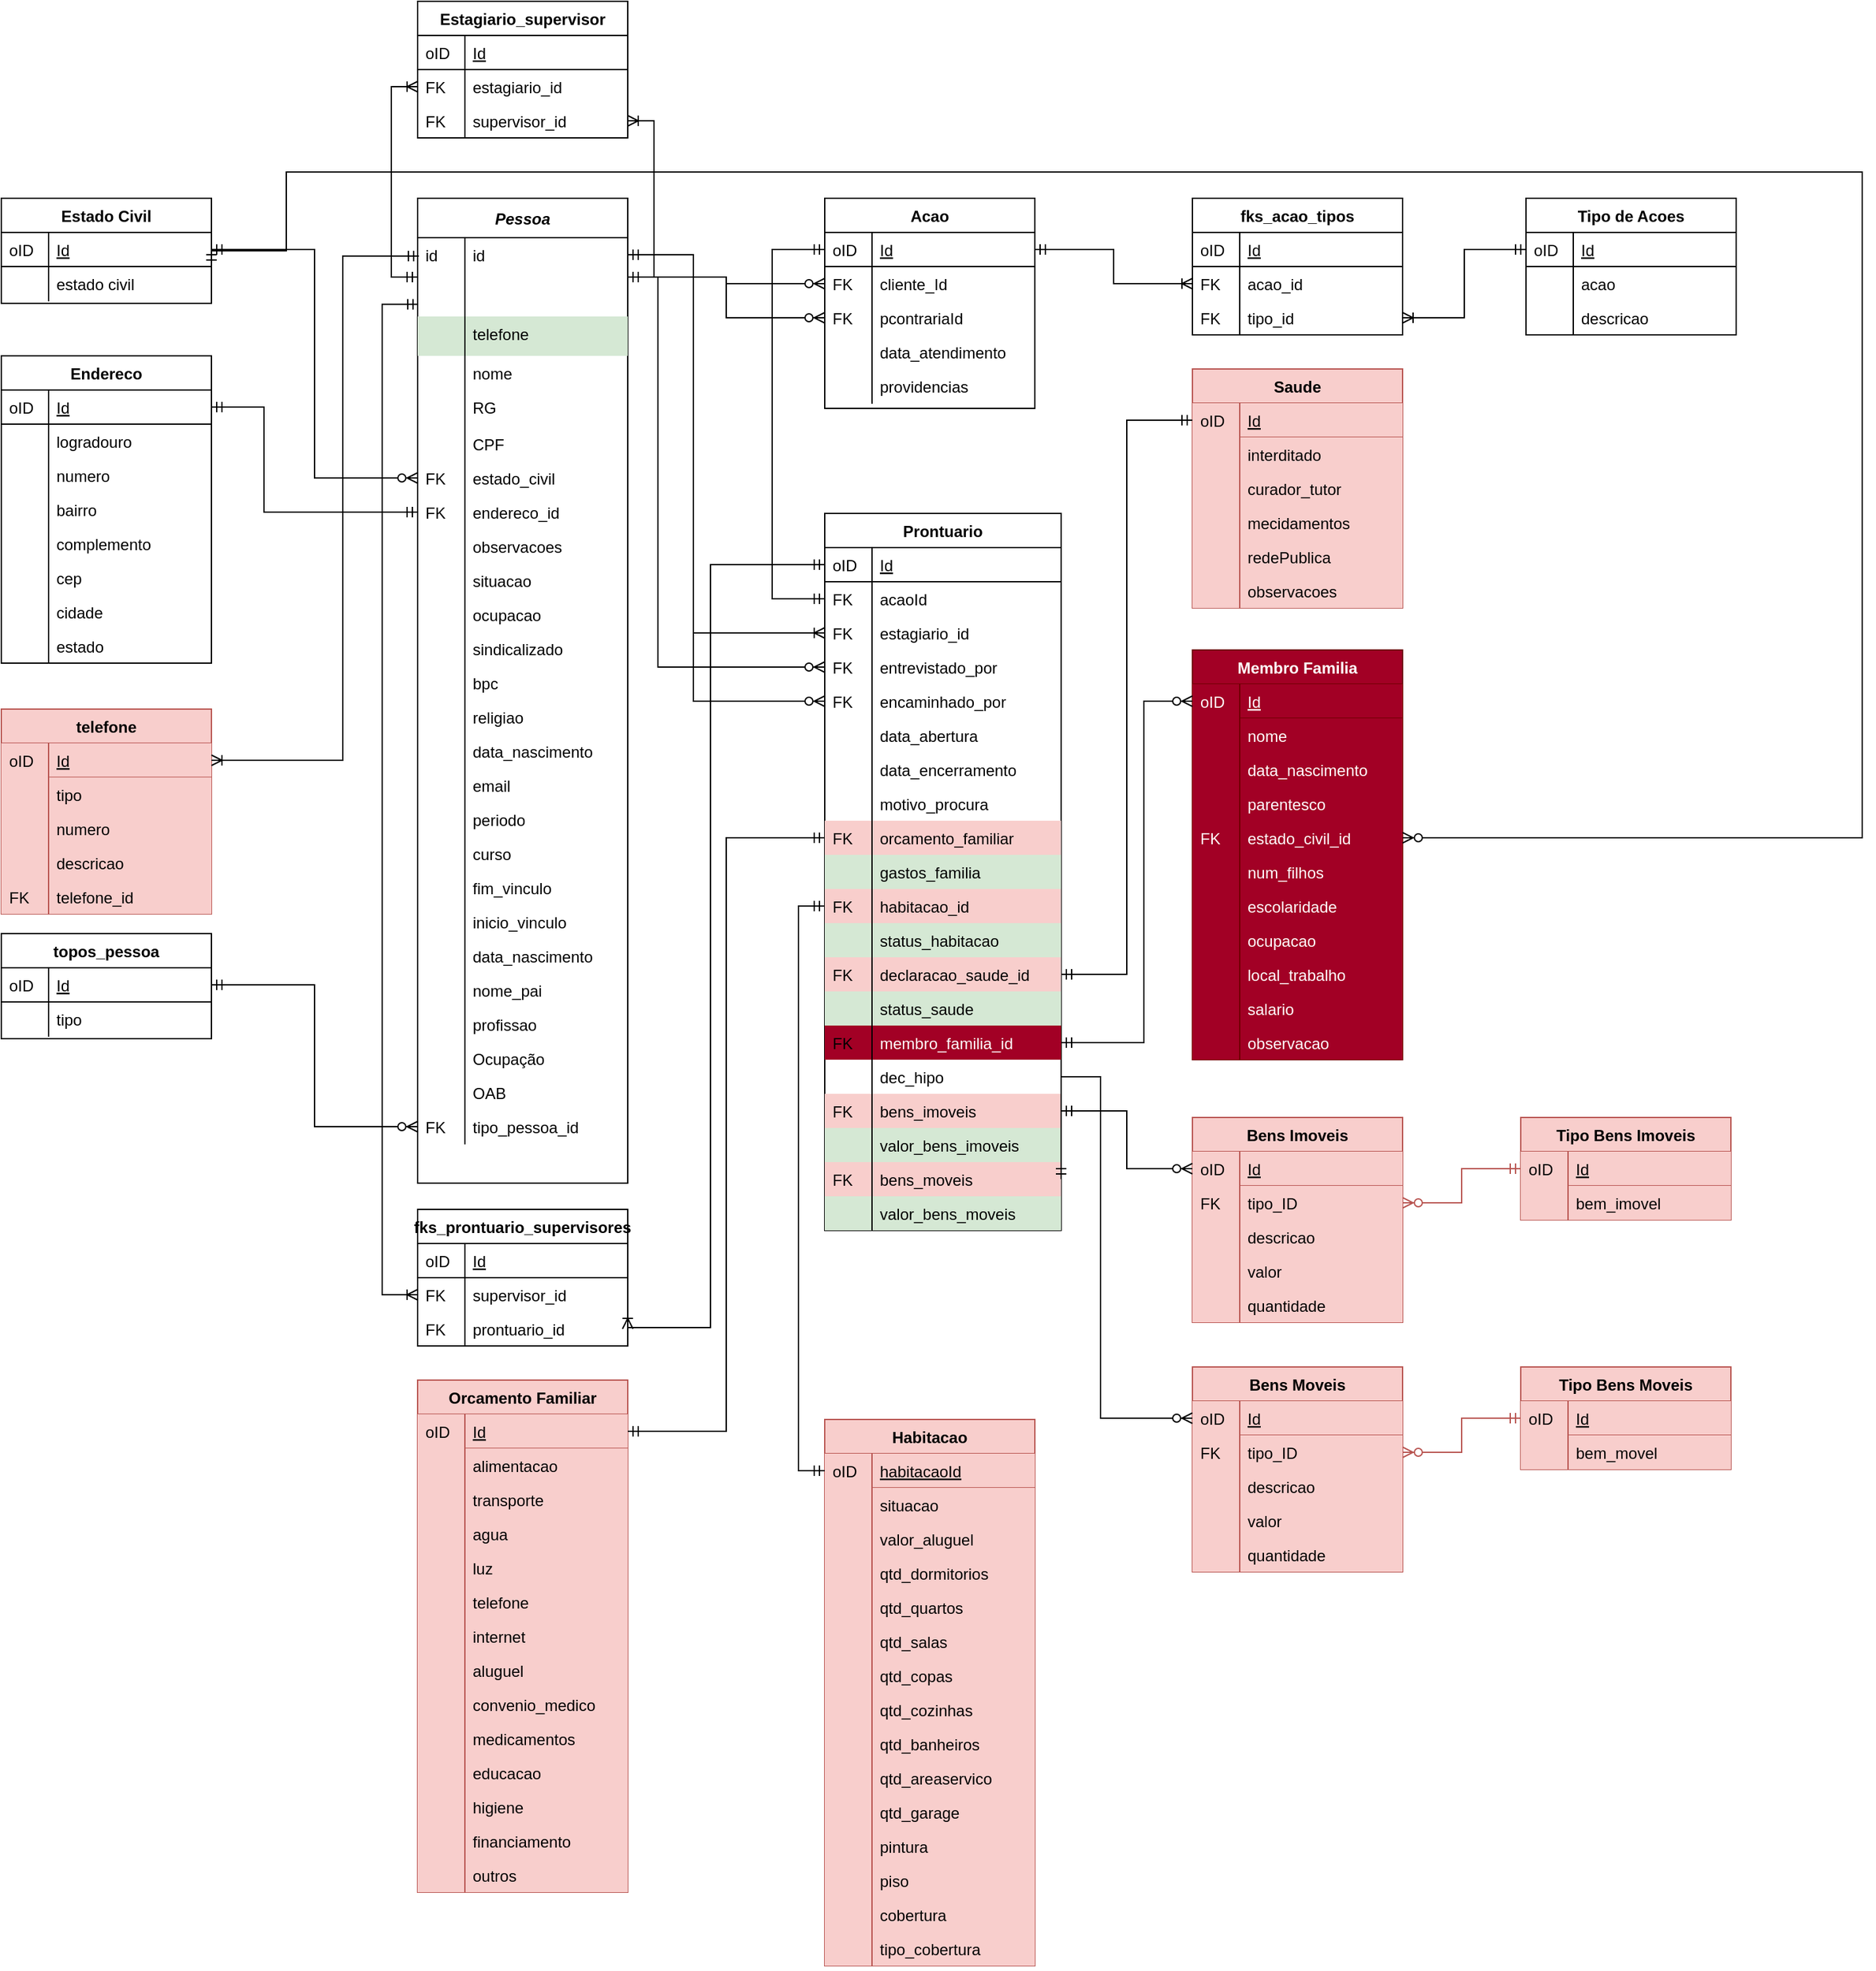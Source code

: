 <mxfile version="14.5.8" type="device"><diagram id="jER8ae6uwcDULHPBAI1G" name="Relacional"><mxGraphModel dx="1944" dy="1755" grid="1" gridSize="10" guides="1" tooltips="1" connect="1" arrows="1" fold="1" page="1" pageScale="1" pageWidth="827" pageHeight="1169" math="0" shadow="0"><root><mxCell id="wPF936FBSDPT0G6fsVCs-0"/><mxCell id="wPF936FBSDPT0G6fsVCs-1" parent="wPF936FBSDPT0G6fsVCs-0"/><mxCell id="SCaieVAtCstFpL20NnIy-0" value="Pessoa" style="swimlane;fontStyle=3;childLayout=stackLayout;horizontal=1;startSize=30;horizontalStack=0;resizeParent=1;resizeLast=0;collapsible=1;marginBottom=0;rounded=0;shadow=0;strokeWidth=1;" parent="wPF936FBSDPT0G6fsVCs-1" vertex="1"><mxGeometry x="-423" y="80" width="160" height="750" as="geometry"><mxRectangle x="50" y="19" width="160" height="26" as="alternateBounds"/></mxGeometry></mxCell><mxCell id="SCaieVAtCstFpL20NnIy-1" value="id&#10;" style="shape=partialRectangle;top=0;left=0;right=0;bottom=0;align=left;verticalAlign=top;fillColor=none;spacingLeft=40;spacingRight=4;overflow=hidden;rotatable=0;points=[[0,0.5],[1,0.5]];portConstraint=eastwest;dropTarget=0;rounded=0;shadow=0;strokeWidth=1;" parent="SCaieVAtCstFpL20NnIy-0" vertex="1"><mxGeometry y="30" width="160" height="60" as="geometry"/></mxCell><mxCell id="SCaieVAtCstFpL20NnIy-2" value="id&#10;" style="shape=partialRectangle;top=0;left=0;bottom=0;fillColor=none;align=left;verticalAlign=top;spacingLeft=4;spacingRight=4;overflow=hidden;rotatable=0;points=[];portConstraint=eastwest;part=1;" parent="SCaieVAtCstFpL20NnIy-1" connectable="0" vertex="1"><mxGeometry width="36" height="60" as="geometry"/></mxCell><mxCell id="v2gQkpLDTHJUbW9DaiIY-12" value="telefone" style="shape=partialRectangle;top=0;left=0;right=0;bottom=0;align=left;verticalAlign=top;fillColor=#d5e8d4;spacingLeft=40;spacingRight=4;overflow=hidden;rotatable=0;points=[[0,0.5],[1,0.5]];portConstraint=eastwest;dropTarget=0;rounded=0;shadow=0;strokeWidth=1;strokeColor=#82b366;" vertex="1" parent="SCaieVAtCstFpL20NnIy-0"><mxGeometry y="90" width="160" height="30" as="geometry"/></mxCell><mxCell id="v2gQkpLDTHJUbW9DaiIY-13" value="" style="shape=partialRectangle;top=0;left=0;bottom=0;fillColor=none;align=left;verticalAlign=top;spacingLeft=4;spacingRight=4;overflow=hidden;rotatable=0;points=[];portConstraint=eastwest;part=1;" connectable="0" vertex="1" parent="v2gQkpLDTHJUbW9DaiIY-12"><mxGeometry width="36" height="30" as="geometry"/></mxCell><mxCell id="SCaieVAtCstFpL20NnIy-3" value="nome" style="shape=partialRectangle;top=0;left=0;right=0;bottom=0;align=left;verticalAlign=top;fillColor=none;spacingLeft=40;spacingRight=4;overflow=hidden;rotatable=0;points=[[0,0.5],[1,0.5]];portConstraint=eastwest;dropTarget=0;rounded=0;shadow=0;strokeWidth=1;" parent="SCaieVAtCstFpL20NnIy-0" vertex="1"><mxGeometry y="120" width="160" height="26" as="geometry"/></mxCell><mxCell id="SCaieVAtCstFpL20NnIy-4" value="" style="shape=partialRectangle;top=0;left=0;bottom=0;fillColor=none;align=left;verticalAlign=top;spacingLeft=4;spacingRight=4;overflow=hidden;rotatable=0;points=[];portConstraint=eastwest;part=1;" parent="SCaieVAtCstFpL20NnIy-3" connectable="0" vertex="1"><mxGeometry width="36" height="26" as="geometry"/></mxCell><mxCell id="SCaieVAtCstFpL20NnIy-5" value="RG" style="shape=partialRectangle;top=0;left=0;right=0;bottom=0;align=left;verticalAlign=top;fillColor=none;spacingLeft=40;spacingRight=4;overflow=hidden;rotatable=0;points=[[0,0.5],[1,0.5]];portConstraint=eastwest;dropTarget=0;rounded=0;shadow=0;strokeWidth=1;" parent="SCaieVAtCstFpL20NnIy-0" vertex="1"><mxGeometry y="146" width="160" height="28" as="geometry"/></mxCell><mxCell id="SCaieVAtCstFpL20NnIy-6" value="" style="shape=partialRectangle;top=0;left=0;bottom=0;fillColor=none;align=left;verticalAlign=top;spacingLeft=4;spacingRight=4;overflow=hidden;rotatable=0;points=[];portConstraint=eastwest;part=1;" parent="SCaieVAtCstFpL20NnIy-5" connectable="0" vertex="1"><mxGeometry width="36" height="28" as="geometry"/></mxCell><mxCell id="SCaieVAtCstFpL20NnIy-7" value="CPF" style="shape=partialRectangle;top=0;left=0;right=0;bottom=0;align=left;verticalAlign=top;fillColor=none;spacingLeft=40;spacingRight=4;overflow=hidden;rotatable=0;points=[[0,0.5],[1,0.5]];portConstraint=eastwest;dropTarget=0;rounded=0;shadow=0;strokeWidth=1;" parent="SCaieVAtCstFpL20NnIy-0" vertex="1"><mxGeometry y="174" width="160" height="26" as="geometry"/></mxCell><mxCell id="SCaieVAtCstFpL20NnIy-8" value="" style="shape=partialRectangle;top=0;left=0;bottom=0;fillColor=none;align=left;verticalAlign=top;spacingLeft=4;spacingRight=4;overflow=hidden;rotatable=0;points=[];portConstraint=eastwest;part=1;" parent="SCaieVAtCstFpL20NnIy-7" connectable="0" vertex="1"><mxGeometry width="36" height="26" as="geometry"/></mxCell><mxCell id="SCaieVAtCstFpL20NnIy-9" value="estado_civil" style="shape=partialRectangle;top=0;left=0;right=0;bottom=0;align=left;verticalAlign=top;fillColor=none;spacingLeft=40;spacingRight=4;overflow=hidden;rotatable=0;points=[[0,0.5],[1,0.5]];portConstraint=eastwest;dropTarget=0;rounded=0;shadow=0;strokeWidth=1;" parent="SCaieVAtCstFpL20NnIy-0" vertex="1"><mxGeometry y="200" width="160" height="26" as="geometry"/></mxCell><mxCell id="SCaieVAtCstFpL20NnIy-10" value="FK" style="shape=partialRectangle;top=0;left=0;bottom=0;fillColor=none;align=left;verticalAlign=top;spacingLeft=4;spacingRight=4;overflow=hidden;rotatable=0;points=[];portConstraint=eastwest;part=1;" parent="SCaieVAtCstFpL20NnIy-9" vertex="1" connectable="0"><mxGeometry width="36" height="26" as="geometry"/></mxCell><mxCell id="SCaieVAtCstFpL20NnIy-11" value="endereco_id" style="shape=partialRectangle;top=0;left=0;right=0;bottom=0;align=left;verticalAlign=top;fillColor=none;spacingLeft=40;spacingRight=4;overflow=hidden;rotatable=0;points=[[0,0.5],[1,0.5]];portConstraint=eastwest;dropTarget=0;rounded=0;shadow=0;strokeWidth=1;" parent="SCaieVAtCstFpL20NnIy-0" vertex="1"><mxGeometry y="226" width="160" height="26" as="geometry"/></mxCell><mxCell id="SCaieVAtCstFpL20NnIy-12" value="FK" style="shape=partialRectangle;top=0;left=0;bottom=0;fillColor=none;align=left;verticalAlign=top;spacingLeft=4;spacingRight=4;overflow=hidden;rotatable=0;points=[];portConstraint=eastwest;part=1;" parent="SCaieVAtCstFpL20NnIy-11" connectable="0" vertex="1"><mxGeometry width="36" height="26" as="geometry"/></mxCell><mxCell id="SCaieVAtCstFpL20NnIy-15" value="observacoes" style="shape=partialRectangle;top=0;left=0;right=0;bottom=0;align=left;verticalAlign=top;fillColor=none;spacingLeft=40;spacingRight=4;overflow=hidden;rotatable=0;points=[[0,0.5],[1,0.5]];portConstraint=eastwest;dropTarget=0;rounded=0;shadow=0;strokeWidth=1;" parent="SCaieVAtCstFpL20NnIy-0" vertex="1"><mxGeometry y="252" width="160" height="26" as="geometry"/></mxCell><mxCell id="SCaieVAtCstFpL20NnIy-16" value="" style="shape=partialRectangle;top=0;left=0;bottom=0;fillColor=none;align=left;verticalAlign=top;spacingLeft=4;spacingRight=4;overflow=hidden;rotatable=0;points=[];portConstraint=eastwest;part=1;" parent="SCaieVAtCstFpL20NnIy-15" connectable="0" vertex="1"><mxGeometry width="36" height="26" as="geometry"/></mxCell><mxCell id="SCaieVAtCstFpL20NnIy-17" value="situacao" style="shape=partialRectangle;top=0;left=0;right=0;bottom=0;align=left;verticalAlign=top;fillColor=none;spacingLeft=40;spacingRight=4;overflow=hidden;rotatable=0;points=[[0,0.5],[1,0.5]];portConstraint=eastwest;dropTarget=0;rounded=0;shadow=0;strokeWidth=1;" parent="SCaieVAtCstFpL20NnIy-0" vertex="1"><mxGeometry y="278" width="160" height="26" as="geometry"/></mxCell><mxCell id="SCaieVAtCstFpL20NnIy-18" value="" style="shape=partialRectangle;top=0;left=0;bottom=0;fillColor=none;align=left;verticalAlign=top;spacingLeft=4;spacingRight=4;overflow=hidden;rotatable=0;points=[];portConstraint=eastwest;part=1;" parent="SCaieVAtCstFpL20NnIy-17" connectable="0" vertex="1"><mxGeometry width="36" height="26" as="geometry"/></mxCell><mxCell id="SCaieVAtCstFpL20NnIy-19" value="ocupacao" style="shape=partialRectangle;top=0;left=0;right=0;bottom=0;align=left;verticalAlign=top;fillColor=none;spacingLeft=40;spacingRight=4;overflow=hidden;rotatable=0;points=[[0,0.5],[1,0.5]];portConstraint=eastwest;dropTarget=0;rounded=0;shadow=0;strokeWidth=1;" parent="SCaieVAtCstFpL20NnIy-0" vertex="1"><mxGeometry y="304" width="160" height="26" as="geometry"/></mxCell><mxCell id="SCaieVAtCstFpL20NnIy-20" value="" style="shape=partialRectangle;top=0;left=0;bottom=0;fillColor=none;align=left;verticalAlign=top;spacingLeft=4;spacingRight=4;overflow=hidden;rotatable=0;points=[];portConstraint=eastwest;part=1;" parent="SCaieVAtCstFpL20NnIy-19" connectable="0" vertex="1"><mxGeometry width="36" height="26" as="geometry"/></mxCell><mxCell id="SCaieVAtCstFpL20NnIy-21" value="sindicalizado" style="shape=partialRectangle;top=0;left=0;right=0;bottom=0;align=left;verticalAlign=top;fillColor=none;spacingLeft=40;spacingRight=4;overflow=hidden;rotatable=0;points=[[0,0.5],[1,0.5]];portConstraint=eastwest;dropTarget=0;rounded=0;shadow=0;strokeWidth=1;" parent="SCaieVAtCstFpL20NnIy-0" vertex="1"><mxGeometry y="330" width="160" height="26" as="geometry"/></mxCell><mxCell id="SCaieVAtCstFpL20NnIy-22" value="" style="shape=partialRectangle;top=0;left=0;bottom=0;fillColor=none;align=left;verticalAlign=top;spacingLeft=4;spacingRight=4;overflow=hidden;rotatable=0;points=[];portConstraint=eastwest;part=1;" parent="SCaieVAtCstFpL20NnIy-21" connectable="0" vertex="1"><mxGeometry width="36" height="26" as="geometry"/></mxCell><mxCell id="SCaieVAtCstFpL20NnIy-23" value="bpc" style="shape=partialRectangle;top=0;left=0;right=0;bottom=0;align=left;verticalAlign=top;fillColor=none;spacingLeft=40;spacingRight=4;overflow=hidden;rotatable=0;points=[[0,0.5],[1,0.5]];portConstraint=eastwest;dropTarget=0;rounded=0;shadow=0;strokeWidth=1;" parent="SCaieVAtCstFpL20NnIy-0" vertex="1"><mxGeometry y="356" width="160" height="26" as="geometry"/></mxCell><mxCell id="SCaieVAtCstFpL20NnIy-24" value="" style="shape=partialRectangle;top=0;left=0;bottom=0;fillColor=none;align=left;verticalAlign=top;spacingLeft=4;spacingRight=4;overflow=hidden;rotatable=0;points=[];portConstraint=eastwest;part=1;" parent="SCaieVAtCstFpL20NnIy-23" connectable="0" vertex="1"><mxGeometry width="36" height="26" as="geometry"/></mxCell><mxCell id="SCaieVAtCstFpL20NnIy-25" value="religiao" style="shape=partialRectangle;top=0;left=0;right=0;bottom=0;align=left;verticalAlign=top;fillColor=none;spacingLeft=40;spacingRight=4;overflow=hidden;rotatable=0;points=[[0,0.5],[1,0.5]];portConstraint=eastwest;dropTarget=0;rounded=0;shadow=0;strokeWidth=1;" parent="SCaieVAtCstFpL20NnIy-0" vertex="1"><mxGeometry y="382" width="160" height="26" as="geometry"/></mxCell><mxCell id="SCaieVAtCstFpL20NnIy-26" value="" style="shape=partialRectangle;top=0;left=0;bottom=0;fillColor=none;align=left;verticalAlign=top;spacingLeft=4;spacingRight=4;overflow=hidden;rotatable=0;points=[];portConstraint=eastwest;part=1;" parent="SCaieVAtCstFpL20NnIy-25" connectable="0" vertex="1"><mxGeometry width="36" height="26" as="geometry"/></mxCell><mxCell id="SCaieVAtCstFpL20NnIy-27" value="data_nascimento" style="shape=partialRectangle;top=0;left=0;right=0;bottom=0;align=left;verticalAlign=top;fillColor=none;spacingLeft=40;spacingRight=4;overflow=hidden;rotatable=0;points=[[0,0.5],[1,0.5]];portConstraint=eastwest;dropTarget=0;rounded=0;shadow=0;strokeWidth=1;" parent="SCaieVAtCstFpL20NnIy-0" vertex="1"><mxGeometry y="408" width="160" height="26" as="geometry"/></mxCell><mxCell id="SCaieVAtCstFpL20NnIy-28" value="" style="shape=partialRectangle;top=0;left=0;bottom=0;fillColor=none;align=left;verticalAlign=top;spacingLeft=4;spacingRight=4;overflow=hidden;rotatable=0;points=[];portConstraint=eastwest;part=1;" parent="SCaieVAtCstFpL20NnIy-27" connectable="0" vertex="1"><mxGeometry width="36" height="26" as="geometry"/></mxCell><mxCell id="SCaieVAtCstFpL20NnIy-29" value="email" style="shape=partialRectangle;top=0;left=0;right=0;bottom=0;align=left;verticalAlign=top;fillColor=none;spacingLeft=40;spacingRight=4;overflow=hidden;rotatable=0;points=[[0,0.5],[1,0.5]];portConstraint=eastwest;dropTarget=0;rounded=0;shadow=0;strokeWidth=1;" parent="SCaieVAtCstFpL20NnIy-0" vertex="1"><mxGeometry y="434" width="160" height="26" as="geometry"/></mxCell><mxCell id="SCaieVAtCstFpL20NnIy-30" value="" style="shape=partialRectangle;top=0;left=0;bottom=0;fillColor=none;align=left;verticalAlign=top;spacingLeft=4;spacingRight=4;overflow=hidden;rotatable=0;points=[];portConstraint=eastwest;part=1;" parent="SCaieVAtCstFpL20NnIy-29" vertex="1" connectable="0"><mxGeometry width="36" height="26" as="geometry"/></mxCell><mxCell id="SCaieVAtCstFpL20NnIy-31" value="periodo" style="shape=partialRectangle;top=0;left=0;right=0;bottom=0;align=left;verticalAlign=top;fillColor=none;spacingLeft=40;spacingRight=4;overflow=hidden;rotatable=0;points=[[0,0.5],[1,0.5]];portConstraint=eastwest;dropTarget=0;rounded=0;shadow=0;strokeWidth=1;" parent="SCaieVAtCstFpL20NnIy-0" vertex="1"><mxGeometry y="460" width="160" height="26" as="geometry"/></mxCell><mxCell id="SCaieVAtCstFpL20NnIy-32" value="" style="shape=partialRectangle;top=0;left=0;bottom=0;fillColor=none;align=left;verticalAlign=top;spacingLeft=4;spacingRight=4;overflow=hidden;rotatable=0;points=[];portConstraint=eastwest;part=1;" parent="SCaieVAtCstFpL20NnIy-31" connectable="0" vertex="1"><mxGeometry width="36" height="26" as="geometry"/></mxCell><mxCell id="SCaieVAtCstFpL20NnIy-33" value="curso" style="shape=partialRectangle;top=0;left=0;right=0;bottom=0;align=left;verticalAlign=top;fillColor=none;spacingLeft=40;spacingRight=4;overflow=hidden;rotatable=0;points=[[0,0.5],[1,0.5]];portConstraint=eastwest;dropTarget=0;rounded=0;shadow=0;strokeWidth=1;" parent="SCaieVAtCstFpL20NnIy-0" vertex="1"><mxGeometry y="486" width="160" height="26" as="geometry"/></mxCell><mxCell id="SCaieVAtCstFpL20NnIy-34" value="" style="shape=partialRectangle;top=0;left=0;bottom=0;fillColor=none;align=left;verticalAlign=top;spacingLeft=4;spacingRight=4;overflow=hidden;rotatable=0;points=[];portConstraint=eastwest;part=1;" parent="SCaieVAtCstFpL20NnIy-33" connectable="0" vertex="1"><mxGeometry width="36" height="26" as="geometry"/></mxCell><mxCell id="SCaieVAtCstFpL20NnIy-35" value="fim_vinculo" style="shape=partialRectangle;top=0;left=0;right=0;bottom=0;align=left;verticalAlign=top;fillColor=none;spacingLeft=40;spacingRight=4;overflow=hidden;rotatable=0;points=[[0,0.5],[1,0.5]];portConstraint=eastwest;dropTarget=0;rounded=0;shadow=0;strokeWidth=1;" parent="SCaieVAtCstFpL20NnIy-0" vertex="1"><mxGeometry y="512" width="160" height="26" as="geometry"/></mxCell><mxCell id="SCaieVAtCstFpL20NnIy-36" value="" style="shape=partialRectangle;top=0;left=0;bottom=0;fillColor=none;align=left;verticalAlign=top;spacingLeft=4;spacingRight=4;overflow=hidden;rotatable=0;points=[];portConstraint=eastwest;part=1;" parent="SCaieVAtCstFpL20NnIy-35" vertex="1" connectable="0"><mxGeometry width="36" height="26" as="geometry"/></mxCell><mxCell id="SCaieVAtCstFpL20NnIy-37" value="inicio_vinculo" style="shape=partialRectangle;top=0;left=0;right=0;bottom=0;align=left;verticalAlign=top;fillColor=none;spacingLeft=40;spacingRight=4;overflow=hidden;rotatable=0;points=[[0,0.5],[1,0.5]];portConstraint=eastwest;dropTarget=0;rounded=0;shadow=0;strokeWidth=1;" parent="SCaieVAtCstFpL20NnIy-0" vertex="1"><mxGeometry y="538" width="160" height="26" as="geometry"/></mxCell><mxCell id="SCaieVAtCstFpL20NnIy-38" value="" style="shape=partialRectangle;top=0;left=0;bottom=0;fillColor=none;align=left;verticalAlign=top;spacingLeft=4;spacingRight=4;overflow=hidden;rotatable=0;points=[];portConstraint=eastwest;part=1;" parent="SCaieVAtCstFpL20NnIy-37" vertex="1" connectable="0"><mxGeometry width="36" height="26" as="geometry"/></mxCell><mxCell id="SCaieVAtCstFpL20NnIy-39" value="data_nascimento" style="shape=partialRectangle;top=0;left=0;right=0;bottom=0;align=left;verticalAlign=top;fillColor=none;spacingLeft=40;spacingRight=4;overflow=hidden;rotatable=0;points=[[0,0.5],[1,0.5]];portConstraint=eastwest;dropTarget=0;rounded=0;shadow=0;strokeWidth=1;" parent="SCaieVAtCstFpL20NnIy-0" vertex="1"><mxGeometry y="564" width="160" height="26" as="geometry"/></mxCell><mxCell id="SCaieVAtCstFpL20NnIy-40" value="" style="shape=partialRectangle;top=0;left=0;bottom=0;fillColor=none;align=left;verticalAlign=top;spacingLeft=4;spacingRight=4;overflow=hidden;rotatable=0;points=[];portConstraint=eastwest;part=1;" parent="SCaieVAtCstFpL20NnIy-39" vertex="1" connectable="0"><mxGeometry width="36" height="26" as="geometry"/></mxCell><mxCell id="SCaieVAtCstFpL20NnIy-41" value="nome_pai" style="shape=partialRectangle;top=0;left=0;right=0;bottom=0;align=left;verticalAlign=top;fillColor=none;spacingLeft=40;spacingRight=4;overflow=hidden;rotatable=0;points=[[0,0.5],[1,0.5]];portConstraint=eastwest;dropTarget=0;rounded=0;shadow=0;strokeWidth=1;" parent="SCaieVAtCstFpL20NnIy-0" vertex="1"><mxGeometry y="590" width="160" height="26" as="geometry"/></mxCell><mxCell id="SCaieVAtCstFpL20NnIy-42" value="" style="shape=partialRectangle;top=0;left=0;bottom=0;fillColor=none;align=left;verticalAlign=top;spacingLeft=4;spacingRight=4;overflow=hidden;rotatable=0;points=[];portConstraint=eastwest;part=1;" parent="SCaieVAtCstFpL20NnIy-41" vertex="1" connectable="0"><mxGeometry width="36" height="26" as="geometry"/></mxCell><mxCell id="SCaieVAtCstFpL20NnIy-43" value="profissao" style="shape=partialRectangle;top=0;left=0;right=0;bottom=0;align=left;verticalAlign=top;fillColor=none;spacingLeft=40;spacingRight=4;overflow=hidden;rotatable=0;points=[[0,0.5],[1,0.5]];portConstraint=eastwest;dropTarget=0;rounded=0;shadow=0;strokeWidth=1;" parent="SCaieVAtCstFpL20NnIy-0" vertex="1"><mxGeometry y="616" width="160" height="26" as="geometry"/></mxCell><mxCell id="SCaieVAtCstFpL20NnIy-44" value="" style="shape=partialRectangle;top=0;left=0;bottom=0;fillColor=none;align=left;verticalAlign=top;spacingLeft=4;spacingRight=4;overflow=hidden;rotatable=0;points=[];portConstraint=eastwest;part=1;" parent="SCaieVAtCstFpL20NnIy-43" connectable="0" vertex="1"><mxGeometry width="36" height="26" as="geometry"/></mxCell><mxCell id="SCaieVAtCstFpL20NnIy-45" value="Ocupação" style="shape=partialRectangle;top=0;left=0;right=0;bottom=0;align=left;verticalAlign=top;fillColor=none;spacingLeft=40;spacingRight=4;overflow=hidden;rotatable=0;points=[[0,0.5],[1,0.5]];portConstraint=eastwest;dropTarget=0;rounded=0;shadow=0;strokeWidth=1;" parent="SCaieVAtCstFpL20NnIy-0" vertex="1"><mxGeometry y="642" width="160" height="26" as="geometry"/></mxCell><mxCell id="SCaieVAtCstFpL20NnIy-46" value="" style="shape=partialRectangle;top=0;left=0;bottom=0;fillColor=none;align=left;verticalAlign=top;spacingLeft=4;spacingRight=4;overflow=hidden;rotatable=0;points=[];portConstraint=eastwest;part=1;" parent="SCaieVAtCstFpL20NnIy-45" vertex="1" connectable="0"><mxGeometry width="36" height="26" as="geometry"/></mxCell><mxCell id="SCaieVAtCstFpL20NnIy-296" value="OAB" style="shape=partialRectangle;top=0;left=0;right=0;bottom=0;align=left;verticalAlign=top;fillColor=none;spacingLeft=40;spacingRight=4;overflow=hidden;rotatable=0;points=[[0,0.5],[1,0.5]];portConstraint=eastwest;dropTarget=0;rounded=0;shadow=0;strokeWidth=1;" parent="SCaieVAtCstFpL20NnIy-0" vertex="1"><mxGeometry y="668" width="160" height="26" as="geometry"/></mxCell><mxCell id="SCaieVAtCstFpL20NnIy-297" value="" style="shape=partialRectangle;top=0;left=0;bottom=0;fillColor=none;align=left;verticalAlign=top;spacingLeft=4;spacingRight=4;overflow=hidden;rotatable=0;points=[];portConstraint=eastwest;part=1;" parent="SCaieVAtCstFpL20NnIy-296" connectable="0" vertex="1"><mxGeometry width="36" height="26" as="geometry"/></mxCell><mxCell id="SCaieVAtCstFpL20NnIy-47" value="tipo_pessoa_id" style="shape=partialRectangle;top=0;left=0;right=0;bottom=0;align=left;verticalAlign=top;fillColor=none;spacingLeft=40;spacingRight=4;overflow=hidden;rotatable=0;points=[[0,0.5],[1,0.5]];portConstraint=eastwest;dropTarget=0;rounded=0;shadow=0;strokeWidth=1;" parent="SCaieVAtCstFpL20NnIy-0" vertex="1"><mxGeometry y="694" width="160" height="26" as="geometry"/></mxCell><mxCell id="SCaieVAtCstFpL20NnIy-48" value="FK" style="shape=partialRectangle;top=0;left=0;bottom=0;fillColor=none;align=left;verticalAlign=top;spacingLeft=4;spacingRight=4;overflow=hidden;rotatable=0;points=[];portConstraint=eastwest;part=1;" parent="SCaieVAtCstFpL20NnIy-47" connectable="0" vertex="1"><mxGeometry width="36" height="26" as="geometry"/></mxCell><mxCell id="SCaieVAtCstFpL20NnIy-50" value="Estado Civil" style="swimlane;fontStyle=1;childLayout=stackLayout;horizontal=1;startSize=26;horizontalStack=0;resizeParent=1;resizeLast=0;collapsible=1;marginBottom=0;rounded=0;shadow=0;strokeWidth=1;" parent="wPF936FBSDPT0G6fsVCs-1" vertex="1"><mxGeometry x="-740" y="80" width="160" height="80" as="geometry"><mxRectangle x="260" y="270" width="160" height="26" as="alternateBounds"/></mxGeometry></mxCell><mxCell id="SCaieVAtCstFpL20NnIy-51" value="Id" style="shape=partialRectangle;top=0;left=0;right=0;bottom=1;align=left;verticalAlign=top;fillColor=none;spacingLeft=40;spacingRight=4;overflow=hidden;rotatable=0;points=[[0,0.5],[1,0.5]];portConstraint=eastwest;dropTarget=0;rounded=0;shadow=0;strokeWidth=1;fontStyle=4" parent="SCaieVAtCstFpL20NnIy-50" vertex="1"><mxGeometry y="26" width="160" height="26" as="geometry"/></mxCell><mxCell id="SCaieVAtCstFpL20NnIy-52" value="oID" style="shape=partialRectangle;top=0;left=0;bottom=0;fillColor=none;align=left;verticalAlign=top;spacingLeft=4;spacingRight=4;overflow=hidden;rotatable=0;points=[];portConstraint=eastwest;part=1;" parent="SCaieVAtCstFpL20NnIy-51" connectable="0" vertex="1"><mxGeometry width="36" height="26" as="geometry"/></mxCell><mxCell id="SCaieVAtCstFpL20NnIy-53" value="estado civil" style="shape=partialRectangle;top=0;left=0;right=0;bottom=0;align=left;verticalAlign=top;fillColor=none;spacingLeft=40;spacingRight=4;overflow=hidden;rotatable=0;points=[[0,0.5],[1,0.5]];portConstraint=eastwest;dropTarget=0;rounded=0;shadow=0;strokeWidth=1;" parent="SCaieVAtCstFpL20NnIy-50" vertex="1"><mxGeometry y="52" width="160" height="26" as="geometry"/></mxCell><mxCell id="SCaieVAtCstFpL20NnIy-54" value="" style="shape=partialRectangle;top=0;left=0;bottom=0;fillColor=none;align=left;verticalAlign=top;spacingLeft=4;spacingRight=4;overflow=hidden;rotatable=0;points=[];portConstraint=eastwest;part=1;" parent="SCaieVAtCstFpL20NnIy-53" connectable="0" vertex="1"><mxGeometry width="36" height="26" as="geometry"/></mxCell><mxCell id="SCaieVAtCstFpL20NnIy-55" value="Endereco" style="swimlane;fontStyle=1;childLayout=stackLayout;horizontal=1;startSize=26;horizontalStack=0;resizeParent=1;resizeLast=0;collapsible=1;marginBottom=0;rounded=0;shadow=0;strokeWidth=1;" parent="wPF936FBSDPT0G6fsVCs-1" vertex="1"><mxGeometry x="-740" y="200" width="160" height="234" as="geometry"><mxRectangle x="260" y="270" width="160" height="26" as="alternateBounds"/></mxGeometry></mxCell><mxCell id="SCaieVAtCstFpL20NnIy-56" value="Id" style="shape=partialRectangle;top=0;left=0;right=0;bottom=1;align=left;verticalAlign=top;fillColor=none;spacingLeft=40;spacingRight=4;overflow=hidden;rotatable=0;points=[[0,0.5],[1,0.5]];portConstraint=eastwest;dropTarget=0;rounded=0;shadow=0;strokeWidth=1;fontStyle=4" parent="SCaieVAtCstFpL20NnIy-55" vertex="1"><mxGeometry y="26" width="160" height="26" as="geometry"/></mxCell><mxCell id="SCaieVAtCstFpL20NnIy-57" value="oID" style="shape=partialRectangle;top=0;left=0;bottom=0;fillColor=none;align=left;verticalAlign=top;spacingLeft=4;spacingRight=4;overflow=hidden;rotatable=0;points=[];portConstraint=eastwest;part=1;" parent="SCaieVAtCstFpL20NnIy-56" connectable="0" vertex="1"><mxGeometry width="36" height="26" as="geometry"/></mxCell><mxCell id="SCaieVAtCstFpL20NnIy-58" value="logradouro" style="shape=partialRectangle;top=0;left=0;right=0;bottom=0;align=left;verticalAlign=top;fillColor=none;spacingLeft=40;spacingRight=4;overflow=hidden;rotatable=0;points=[[0,0.5],[1,0.5]];portConstraint=eastwest;dropTarget=0;rounded=0;shadow=0;strokeWidth=1;" parent="SCaieVAtCstFpL20NnIy-55" vertex="1"><mxGeometry y="52" width="160" height="26" as="geometry"/></mxCell><mxCell id="SCaieVAtCstFpL20NnIy-59" value="" style="shape=partialRectangle;top=0;left=0;bottom=0;fillColor=none;align=left;verticalAlign=top;spacingLeft=4;spacingRight=4;overflow=hidden;rotatable=0;points=[];portConstraint=eastwest;part=1;" parent="SCaieVAtCstFpL20NnIy-58" connectable="0" vertex="1"><mxGeometry width="36" height="26" as="geometry"/></mxCell><mxCell id="SCaieVAtCstFpL20NnIy-60" value="numero" style="shape=partialRectangle;top=0;left=0;right=0;bottom=0;align=left;verticalAlign=top;fillColor=none;spacingLeft=40;spacingRight=4;overflow=hidden;rotatable=0;points=[[0,0.5],[1,0.5]];portConstraint=eastwest;dropTarget=0;rounded=0;shadow=0;strokeWidth=1;" parent="SCaieVAtCstFpL20NnIy-55" vertex="1"><mxGeometry y="78" width="160" height="26" as="geometry"/></mxCell><mxCell id="SCaieVAtCstFpL20NnIy-61" value="" style="shape=partialRectangle;top=0;left=0;bottom=0;fillColor=none;align=left;verticalAlign=top;spacingLeft=4;spacingRight=4;overflow=hidden;rotatable=0;points=[];portConstraint=eastwest;part=1;" parent="SCaieVAtCstFpL20NnIy-60" connectable="0" vertex="1"><mxGeometry width="36" height="26" as="geometry"/></mxCell><mxCell id="SCaieVAtCstFpL20NnIy-62" value="bairro" style="shape=partialRectangle;top=0;left=0;right=0;bottom=0;align=left;verticalAlign=top;fillColor=none;spacingLeft=40;spacingRight=4;overflow=hidden;rotatable=0;points=[[0,0.5],[1,0.5]];portConstraint=eastwest;dropTarget=0;rounded=0;shadow=0;strokeWidth=1;" parent="SCaieVAtCstFpL20NnIy-55" vertex="1"><mxGeometry y="104" width="160" height="26" as="geometry"/></mxCell><mxCell id="SCaieVAtCstFpL20NnIy-63" value="" style="shape=partialRectangle;top=0;left=0;bottom=0;fillColor=none;align=left;verticalAlign=top;spacingLeft=4;spacingRight=4;overflow=hidden;rotatable=0;points=[];portConstraint=eastwest;part=1;" parent="SCaieVAtCstFpL20NnIy-62" connectable="0" vertex="1"><mxGeometry width="36" height="26" as="geometry"/></mxCell><mxCell id="SCaieVAtCstFpL20NnIy-64" value="complemento" style="shape=partialRectangle;top=0;left=0;right=0;bottom=0;align=left;verticalAlign=top;fillColor=none;spacingLeft=40;spacingRight=4;overflow=hidden;rotatable=0;points=[[0,0.5],[1,0.5]];portConstraint=eastwest;dropTarget=0;rounded=0;shadow=0;strokeWidth=1;" parent="SCaieVAtCstFpL20NnIy-55" vertex="1"><mxGeometry y="130" width="160" height="26" as="geometry"/></mxCell><mxCell id="SCaieVAtCstFpL20NnIy-65" value="" style="shape=partialRectangle;top=0;left=0;bottom=0;fillColor=none;align=left;verticalAlign=top;spacingLeft=4;spacingRight=4;overflow=hidden;rotatable=0;points=[];portConstraint=eastwest;part=1;" parent="SCaieVAtCstFpL20NnIy-64" connectable="0" vertex="1"><mxGeometry width="36" height="26" as="geometry"/></mxCell><mxCell id="SCaieVAtCstFpL20NnIy-66" value="cep" style="shape=partialRectangle;top=0;left=0;right=0;bottom=0;align=left;verticalAlign=top;fillColor=none;spacingLeft=40;spacingRight=4;overflow=hidden;rotatable=0;points=[[0,0.5],[1,0.5]];portConstraint=eastwest;dropTarget=0;rounded=0;shadow=0;strokeWidth=1;" parent="SCaieVAtCstFpL20NnIy-55" vertex="1"><mxGeometry y="156" width="160" height="26" as="geometry"/></mxCell><mxCell id="SCaieVAtCstFpL20NnIy-67" value="" style="shape=partialRectangle;top=0;left=0;bottom=0;fillColor=none;align=left;verticalAlign=top;spacingLeft=4;spacingRight=4;overflow=hidden;rotatable=0;points=[];portConstraint=eastwest;part=1;" parent="SCaieVAtCstFpL20NnIy-66" connectable="0" vertex="1"><mxGeometry width="36" height="26" as="geometry"/></mxCell><mxCell id="SCaieVAtCstFpL20NnIy-68" value="cidade" style="shape=partialRectangle;top=0;left=0;right=0;bottom=0;align=left;verticalAlign=top;fillColor=none;spacingLeft=40;spacingRight=4;overflow=hidden;rotatable=0;points=[[0,0.5],[1,0.5]];portConstraint=eastwest;dropTarget=0;rounded=0;shadow=0;strokeWidth=1;" parent="SCaieVAtCstFpL20NnIy-55" vertex="1"><mxGeometry y="182" width="160" height="26" as="geometry"/></mxCell><mxCell id="SCaieVAtCstFpL20NnIy-69" value="" style="shape=partialRectangle;top=0;left=0;bottom=0;fillColor=none;align=left;verticalAlign=top;spacingLeft=4;spacingRight=4;overflow=hidden;rotatable=0;points=[];portConstraint=eastwest;part=1;" parent="SCaieVAtCstFpL20NnIy-68" connectable="0" vertex="1"><mxGeometry width="36" height="26" as="geometry"/></mxCell><mxCell id="SCaieVAtCstFpL20NnIy-70" value="estado" style="shape=partialRectangle;top=0;left=0;right=0;bottom=0;align=left;verticalAlign=top;fillColor=none;spacingLeft=40;spacingRight=4;overflow=hidden;rotatable=0;points=[[0,0.5],[1,0.5]];portConstraint=eastwest;dropTarget=0;rounded=0;shadow=0;strokeWidth=1;" parent="SCaieVAtCstFpL20NnIy-55" vertex="1"><mxGeometry y="208" width="160" height="26" as="geometry"/></mxCell><mxCell id="SCaieVAtCstFpL20NnIy-71" value="" style="shape=partialRectangle;top=0;left=0;bottom=0;fillColor=none;align=left;verticalAlign=top;spacingLeft=4;spacingRight=4;overflow=hidden;rotatable=0;points=[];portConstraint=eastwest;part=1;" parent="SCaieVAtCstFpL20NnIy-70" connectable="0" vertex="1"><mxGeometry width="36" height="26" as="geometry"/></mxCell><mxCell id="SCaieVAtCstFpL20NnIy-72" value="telefone" style="swimlane;fontStyle=1;childLayout=stackLayout;horizontal=1;startSize=26;horizontalStack=0;resizeParent=1;resizeLast=0;collapsible=1;marginBottom=0;rounded=0;shadow=0;strokeWidth=1;fillColor=#f8cecc;strokeColor=#b85450;" parent="wPF936FBSDPT0G6fsVCs-1" vertex="1"><mxGeometry x="-740" y="469" width="160" height="156" as="geometry"><mxRectangle x="260" y="270" width="160" height="26" as="alternateBounds"/></mxGeometry></mxCell><mxCell id="SCaieVAtCstFpL20NnIy-73" value="Id" style="shape=partialRectangle;top=0;left=0;right=0;bottom=1;align=left;verticalAlign=top;fillColor=#f8cecc;spacingLeft=40;spacingRight=4;overflow=hidden;rotatable=0;points=[[0,0.5],[1,0.5]];portConstraint=eastwest;dropTarget=0;rounded=0;shadow=0;strokeWidth=1;fontStyle=4;strokeColor=#b85450;" parent="SCaieVAtCstFpL20NnIy-72" vertex="1"><mxGeometry y="26" width="160" height="26" as="geometry"/></mxCell><mxCell id="SCaieVAtCstFpL20NnIy-74" value="oID" style="shape=partialRectangle;top=0;left=0;bottom=0;fillColor=#f8cecc;align=left;verticalAlign=top;spacingLeft=4;spacingRight=4;overflow=hidden;rotatable=0;points=[];portConstraint=eastwest;part=1;strokeColor=#b85450;" parent="SCaieVAtCstFpL20NnIy-73" connectable="0" vertex="1"><mxGeometry width="36" height="26" as="geometry"/></mxCell><mxCell id="SCaieVAtCstFpL20NnIy-75" value="tipo" style="shape=partialRectangle;top=0;left=0;right=0;bottom=0;align=left;verticalAlign=top;fillColor=#f8cecc;spacingLeft=40;spacingRight=4;overflow=hidden;rotatable=0;points=[[0,0.5],[1,0.5]];portConstraint=eastwest;dropTarget=0;rounded=0;shadow=0;strokeWidth=1;strokeColor=#b85450;" parent="SCaieVAtCstFpL20NnIy-72" vertex="1"><mxGeometry y="52" width="160" height="26" as="geometry"/></mxCell><mxCell id="SCaieVAtCstFpL20NnIy-76" value="" style="shape=partialRectangle;top=0;left=0;bottom=0;fillColor=#f8cecc;align=left;verticalAlign=top;spacingLeft=4;spacingRight=4;overflow=hidden;rotatable=0;points=[];portConstraint=eastwest;part=1;strokeColor=#b85450;" parent="SCaieVAtCstFpL20NnIy-75" connectable="0" vertex="1"><mxGeometry width="36" height="26" as="geometry"/></mxCell><mxCell id="SCaieVAtCstFpL20NnIy-77" value="numero" style="shape=partialRectangle;top=0;left=0;right=0;bottom=0;align=left;verticalAlign=top;fillColor=#f8cecc;spacingLeft=40;spacingRight=4;overflow=hidden;rotatable=0;points=[[0,0.5],[1,0.5]];portConstraint=eastwest;dropTarget=0;rounded=0;shadow=0;strokeWidth=1;strokeColor=#b85450;" parent="SCaieVAtCstFpL20NnIy-72" vertex="1"><mxGeometry y="78" width="160" height="26" as="geometry"/></mxCell><mxCell id="SCaieVAtCstFpL20NnIy-78" value="" style="shape=partialRectangle;top=0;left=0;bottom=0;fillColor=#f8cecc;align=left;verticalAlign=top;spacingLeft=4;spacingRight=4;overflow=hidden;rotatable=0;points=[];portConstraint=eastwest;part=1;strokeColor=#b85450;" parent="SCaieVAtCstFpL20NnIy-77" connectable="0" vertex="1"><mxGeometry width="36" height="26" as="geometry"/></mxCell><mxCell id="SCaieVAtCstFpL20NnIy-79" value="descricao" style="shape=partialRectangle;top=0;left=0;right=0;bottom=0;align=left;verticalAlign=top;fillColor=#f8cecc;spacingLeft=40;spacingRight=4;overflow=hidden;rotatable=0;points=[[0,0.5],[1,0.5]];portConstraint=eastwest;dropTarget=0;rounded=0;shadow=0;strokeWidth=1;strokeColor=#b85450;" parent="SCaieVAtCstFpL20NnIy-72" vertex="1"><mxGeometry y="104" width="160" height="26" as="geometry"/></mxCell><mxCell id="SCaieVAtCstFpL20NnIy-80" value="" style="shape=partialRectangle;top=0;left=0;bottom=0;fillColor=#f8cecc;align=left;verticalAlign=top;spacingLeft=4;spacingRight=4;overflow=hidden;rotatable=0;points=[];portConstraint=eastwest;part=1;strokeColor=#b85450;" parent="SCaieVAtCstFpL20NnIy-79" connectable="0" vertex="1"><mxGeometry width="36" height="26" as="geometry"/></mxCell><mxCell id="SCaieVAtCstFpL20NnIy-331" value="telefone_id" style="shape=partialRectangle;top=0;left=0;right=0;bottom=0;align=left;verticalAlign=top;fillColor=#f8cecc;spacingLeft=40;spacingRight=4;overflow=hidden;rotatable=0;points=[[0,0.5],[1,0.5]];portConstraint=eastwest;dropTarget=0;rounded=0;shadow=0;strokeWidth=1;strokeColor=#b85450;" parent="SCaieVAtCstFpL20NnIy-72" vertex="1"><mxGeometry y="130" width="160" height="26" as="geometry"/></mxCell><mxCell id="SCaieVAtCstFpL20NnIy-332" value="FK&#10;" style="shape=partialRectangle;top=0;left=0;bottom=0;fillColor=#f8cecc;align=left;verticalAlign=top;spacingLeft=4;spacingRight=4;overflow=hidden;rotatable=0;points=[];portConstraint=eastwest;part=1;strokeColor=#b85450;" parent="SCaieVAtCstFpL20NnIy-331" connectable="0" vertex="1"><mxGeometry width="36" height="26" as="geometry"/></mxCell><mxCell id="SCaieVAtCstFpL20NnIy-81" style="edgeStyle=orthogonalEdgeStyle;rounded=0;orthogonalLoop=1;jettySize=auto;html=1;entryX=1;entryY=0.5;entryDx=0;entryDy=0;startArrow=ERmandOne;startFill=0;endArrow=ERmandOne;endFill=0;exitX=0;exitY=0.5;exitDx=0;exitDy=0;" parent="wPF936FBSDPT0G6fsVCs-1" source="SCaieVAtCstFpL20NnIy-11" target="SCaieVAtCstFpL20NnIy-56" edge="1"><mxGeometry relative="1" as="geometry"><Array as="points"><mxPoint x="-540" y="319"/><mxPoint x="-540" y="239"/></Array></mxGeometry></mxCell><mxCell id="SCaieVAtCstFpL20NnIy-82" style="edgeStyle=orthogonalEdgeStyle;rounded=0;orthogonalLoop=1;jettySize=auto;html=1;exitX=0.006;exitY=0.233;exitDx=0;exitDy=0;startArrow=ERmandOne;startFill=0;endArrow=ERoneToMany;endFill=0;exitPerimeter=0;" parent="wPF936FBSDPT0G6fsVCs-1" source="SCaieVAtCstFpL20NnIy-1" target="SCaieVAtCstFpL20NnIy-73" edge="1"><mxGeometry relative="1" as="geometry"><mxPoint x="-423" y="315" as="sourcePoint"/><Array as="points"><mxPoint x="-480" y="124"/><mxPoint x="-480" y="508"/></Array></mxGeometry></mxCell><mxCell id="SCaieVAtCstFpL20NnIy-83" value="Acao" style="swimlane;fontStyle=1;childLayout=stackLayout;horizontal=1;startSize=26;horizontalStack=0;resizeParent=1;resizeLast=0;collapsible=1;marginBottom=0;rounded=0;shadow=0;strokeWidth=1;" parent="wPF936FBSDPT0G6fsVCs-1" vertex="1"><mxGeometry x="-113" y="80" width="160" height="160" as="geometry"><mxRectangle x="260" y="80" width="160" height="26" as="alternateBounds"/></mxGeometry></mxCell><mxCell id="SCaieVAtCstFpL20NnIy-84" value="Id" style="shape=partialRectangle;top=0;left=0;right=0;bottom=1;align=left;verticalAlign=top;fillColor=none;spacingLeft=40;spacingRight=4;overflow=hidden;rotatable=0;points=[[0,0.5],[1,0.5]];portConstraint=eastwest;dropTarget=0;rounded=0;shadow=0;strokeWidth=1;fontStyle=4" parent="SCaieVAtCstFpL20NnIy-83" vertex="1"><mxGeometry y="26" width="160" height="26" as="geometry"/></mxCell><mxCell id="SCaieVAtCstFpL20NnIy-85" value="oID" style="shape=partialRectangle;top=0;left=0;bottom=0;fillColor=none;align=left;verticalAlign=top;spacingLeft=4;spacingRight=4;overflow=hidden;rotatable=0;points=[];portConstraint=eastwest;part=1;" parent="SCaieVAtCstFpL20NnIy-84" vertex="1" connectable="0"><mxGeometry width="36" height="26" as="geometry"/></mxCell><mxCell id="SCaieVAtCstFpL20NnIy-86" value="cliente_Id" style="shape=partialRectangle;top=0;left=0;right=0;bottom=0;align=left;verticalAlign=top;fillColor=none;spacingLeft=40;spacingRight=4;overflow=hidden;rotatable=0;points=[[0,0.5],[1,0.5]];portConstraint=eastwest;dropTarget=0;rounded=0;shadow=0;strokeWidth=1;" parent="SCaieVAtCstFpL20NnIy-83" vertex="1"><mxGeometry y="52" width="160" height="26" as="geometry"/></mxCell><mxCell id="SCaieVAtCstFpL20NnIy-87" value="FK" style="shape=partialRectangle;top=0;left=0;bottom=0;fillColor=none;align=left;verticalAlign=top;spacingLeft=4;spacingRight=4;overflow=hidden;rotatable=0;points=[];portConstraint=eastwest;part=1;" parent="SCaieVAtCstFpL20NnIy-86" vertex="1" connectable="0"><mxGeometry width="36" height="26" as="geometry"/></mxCell><mxCell id="SCaieVAtCstFpL20NnIy-88" value="pcontrariaId" style="shape=partialRectangle;top=0;left=0;right=0;bottom=0;align=left;verticalAlign=top;fillColor=none;spacingLeft=40;spacingRight=4;overflow=hidden;rotatable=0;points=[[0,0.5],[1,0.5]];portConstraint=eastwest;dropTarget=0;rounded=0;shadow=0;strokeWidth=1;" parent="SCaieVAtCstFpL20NnIy-83" vertex="1"><mxGeometry y="78" width="160" height="26" as="geometry"/></mxCell><mxCell id="SCaieVAtCstFpL20NnIy-89" value="FK" style="shape=partialRectangle;top=0;left=0;bottom=0;fillColor=none;align=left;verticalAlign=top;spacingLeft=4;spacingRight=4;overflow=hidden;rotatable=0;points=[];portConstraint=eastwest;part=1;" parent="SCaieVAtCstFpL20NnIy-88" vertex="1" connectable="0"><mxGeometry width="36" height="26" as="geometry"/></mxCell><mxCell id="SCaieVAtCstFpL20NnIy-90" value="data_atendimento" style="shape=partialRectangle;top=0;left=0;right=0;bottom=0;align=left;verticalAlign=top;fillColor=none;spacingLeft=40;spacingRight=4;overflow=hidden;rotatable=0;points=[[0,0.5],[1,0.5]];portConstraint=eastwest;dropTarget=0;rounded=0;shadow=0;strokeWidth=1;" parent="SCaieVAtCstFpL20NnIy-83" vertex="1"><mxGeometry y="104" width="160" height="26" as="geometry"/></mxCell><mxCell id="SCaieVAtCstFpL20NnIy-91" value="" style="shape=partialRectangle;top=0;left=0;bottom=0;fillColor=none;align=left;verticalAlign=top;spacingLeft=4;spacingRight=4;overflow=hidden;rotatable=0;points=[];portConstraint=eastwest;part=1;" parent="SCaieVAtCstFpL20NnIy-90" connectable="0" vertex="1"><mxGeometry width="36" height="26" as="geometry"/></mxCell><mxCell id="SCaieVAtCstFpL20NnIy-92" value="providencias" style="shape=partialRectangle;top=0;left=0;right=0;bottom=0;align=left;verticalAlign=top;fillColor=none;spacingLeft=40;spacingRight=4;overflow=hidden;rotatable=0;points=[[0,0.5],[1,0.5]];portConstraint=eastwest;dropTarget=0;rounded=0;shadow=0;strokeWidth=1;" parent="SCaieVAtCstFpL20NnIy-83" vertex="1"><mxGeometry y="130" width="160" height="26" as="geometry"/></mxCell><mxCell id="SCaieVAtCstFpL20NnIy-93" value="" style="shape=partialRectangle;top=0;left=0;bottom=0;fillColor=none;align=left;verticalAlign=top;spacingLeft=4;spacingRight=4;overflow=hidden;rotatable=0;points=[];portConstraint=eastwest;part=1;" parent="SCaieVAtCstFpL20NnIy-92" connectable="0" vertex="1"><mxGeometry width="36" height="26" as="geometry"/></mxCell><mxCell id="SCaieVAtCstFpL20NnIy-94" style="edgeStyle=orthogonalEdgeStyle;rounded=0;orthogonalLoop=1;jettySize=auto;html=1;exitX=1;exitY=0.5;exitDx=0;exitDy=0;entryX=0;entryY=0.5;entryDx=0;entryDy=0;startArrow=ERmandOne;startFill=0;endArrow=ERzeroToMany;endFill=1;" parent="wPF936FBSDPT0G6fsVCs-1" source="SCaieVAtCstFpL20NnIy-1" target="SCaieVAtCstFpL20NnIy-86" edge="1"><mxGeometry relative="1" as="geometry"/></mxCell><mxCell id="SCaieVAtCstFpL20NnIy-95" style="edgeStyle=orthogonalEdgeStyle;rounded=0;orthogonalLoop=1;jettySize=auto;html=1;exitX=1;exitY=0.5;exitDx=0;exitDy=0;entryX=0;entryY=0.5;entryDx=0;entryDy=0;startArrow=ERmandOne;startFill=0;endArrow=ERzeroToMany;endFill=1;" parent="wPF936FBSDPT0G6fsVCs-1" source="SCaieVAtCstFpL20NnIy-1" target="SCaieVAtCstFpL20NnIy-88" edge="1"><mxGeometry relative="1" as="geometry"><Array as="points"><mxPoint x="-188" y="140"/><mxPoint x="-188" y="171"/></Array></mxGeometry></mxCell><mxCell id="SCaieVAtCstFpL20NnIy-96" value="Tipo de Acoes" style="swimlane;fontStyle=1;childLayout=stackLayout;horizontal=1;startSize=26;horizontalStack=0;resizeParent=1;resizeLast=0;collapsible=1;marginBottom=0;rounded=0;shadow=0;strokeWidth=1;" parent="wPF936FBSDPT0G6fsVCs-1" vertex="1"><mxGeometry x="421" y="80" width="160" height="104" as="geometry"><mxRectangle x="260" y="80" width="160" height="26" as="alternateBounds"/></mxGeometry></mxCell><mxCell id="SCaieVAtCstFpL20NnIy-97" value="Id" style="shape=partialRectangle;top=0;left=0;right=0;bottom=1;align=left;verticalAlign=top;fillColor=none;spacingLeft=40;spacingRight=4;overflow=hidden;rotatable=0;points=[[0,0.5],[1,0.5]];portConstraint=eastwest;dropTarget=0;rounded=0;shadow=0;strokeWidth=1;fontStyle=4" parent="SCaieVAtCstFpL20NnIy-96" vertex="1"><mxGeometry y="26" width="160" height="26" as="geometry"/></mxCell><mxCell id="SCaieVAtCstFpL20NnIy-98" value="oID" style="shape=partialRectangle;top=0;left=0;bottom=0;fillColor=none;align=left;verticalAlign=top;spacingLeft=4;spacingRight=4;overflow=hidden;rotatable=0;points=[];portConstraint=eastwest;part=1;" parent="SCaieVAtCstFpL20NnIy-97" connectable="0" vertex="1"><mxGeometry width="36" height="26" as="geometry"/></mxCell><mxCell id="SCaieVAtCstFpL20NnIy-99" value="acao" style="shape=partialRectangle;top=0;left=0;right=0;bottom=0;align=left;verticalAlign=top;fillColor=none;spacingLeft=40;spacingRight=4;overflow=hidden;rotatable=0;points=[[0,0.5],[1,0.5]];portConstraint=eastwest;dropTarget=0;rounded=0;shadow=0;strokeWidth=1;" parent="SCaieVAtCstFpL20NnIy-96" vertex="1"><mxGeometry y="52" width="160" height="26" as="geometry"/></mxCell><mxCell id="SCaieVAtCstFpL20NnIy-100" value="" style="shape=partialRectangle;top=0;left=0;bottom=0;fillColor=none;align=left;verticalAlign=top;spacingLeft=4;spacingRight=4;overflow=hidden;rotatable=0;points=[];portConstraint=eastwest;part=1;" parent="SCaieVAtCstFpL20NnIy-99" connectable="0" vertex="1"><mxGeometry width="36" height="26" as="geometry"/></mxCell><mxCell id="SCaieVAtCstFpL20NnIy-101" value="descricao" style="shape=partialRectangle;top=0;left=0;right=0;bottom=0;align=left;verticalAlign=top;fillColor=none;spacingLeft=40;spacingRight=4;overflow=hidden;rotatable=0;points=[[0,0.5],[1,0.5]];portConstraint=eastwest;dropTarget=0;rounded=0;shadow=0;strokeWidth=1;" parent="SCaieVAtCstFpL20NnIy-96" vertex="1"><mxGeometry y="78" width="160" height="26" as="geometry"/></mxCell><mxCell id="SCaieVAtCstFpL20NnIy-102" value="" style="shape=partialRectangle;top=0;left=0;bottom=0;fillColor=none;align=left;verticalAlign=top;spacingLeft=4;spacingRight=4;overflow=hidden;rotatable=0;points=[];portConstraint=eastwest;part=1;" parent="SCaieVAtCstFpL20NnIy-101" connectable="0" vertex="1"><mxGeometry width="36" height="26" as="geometry"/></mxCell><mxCell id="SCaieVAtCstFpL20NnIy-103" value="fks_acao_tipos" style="swimlane;fontStyle=1;childLayout=stackLayout;horizontal=1;startSize=26;horizontalStack=0;resizeParent=1;resizeLast=0;collapsible=1;marginBottom=0;rounded=0;shadow=0;strokeWidth=1;" parent="wPF936FBSDPT0G6fsVCs-1" vertex="1"><mxGeometry x="167" y="80" width="160" height="104" as="geometry"><mxRectangle x="260" y="80" width="160" height="26" as="alternateBounds"/></mxGeometry></mxCell><mxCell id="SCaieVAtCstFpL20NnIy-104" value="Id" style="shape=partialRectangle;top=0;left=0;right=0;bottom=1;align=left;verticalAlign=top;fillColor=none;spacingLeft=40;spacingRight=4;overflow=hidden;rotatable=0;points=[[0,0.5],[1,0.5]];portConstraint=eastwest;dropTarget=0;rounded=0;shadow=0;strokeWidth=1;fontStyle=4" parent="SCaieVAtCstFpL20NnIy-103" vertex="1"><mxGeometry y="26" width="160" height="26" as="geometry"/></mxCell><mxCell id="SCaieVAtCstFpL20NnIy-105" value="oID" style="shape=partialRectangle;top=0;left=0;bottom=0;fillColor=none;align=left;verticalAlign=top;spacingLeft=4;spacingRight=4;overflow=hidden;rotatable=0;points=[];portConstraint=eastwest;part=1;" parent="SCaieVAtCstFpL20NnIy-104" connectable="0" vertex="1"><mxGeometry width="36" height="26" as="geometry"/></mxCell><mxCell id="SCaieVAtCstFpL20NnIy-106" value="acao_id" style="shape=partialRectangle;top=0;left=0;right=0;bottom=0;align=left;verticalAlign=top;fillColor=none;spacingLeft=40;spacingRight=4;overflow=hidden;rotatable=0;points=[[0,0.5],[1,0.5]];portConstraint=eastwest;dropTarget=0;rounded=0;shadow=0;strokeWidth=1;" parent="SCaieVAtCstFpL20NnIy-103" vertex="1"><mxGeometry y="52" width="160" height="26" as="geometry"/></mxCell><mxCell id="SCaieVAtCstFpL20NnIy-107" value="FK" style="shape=partialRectangle;top=0;left=0;bottom=0;fillColor=none;align=left;verticalAlign=top;spacingLeft=4;spacingRight=4;overflow=hidden;rotatable=0;points=[];portConstraint=eastwest;part=1;" parent="SCaieVAtCstFpL20NnIy-106" connectable="0" vertex="1"><mxGeometry width="36" height="26" as="geometry"/></mxCell><mxCell id="SCaieVAtCstFpL20NnIy-108" value="tipo_id" style="shape=partialRectangle;top=0;left=0;right=0;bottom=0;align=left;verticalAlign=top;fillColor=none;spacingLeft=40;spacingRight=4;overflow=hidden;rotatable=0;points=[[0,0.5],[1,0.5]];portConstraint=eastwest;dropTarget=0;rounded=0;shadow=0;strokeWidth=1;" parent="SCaieVAtCstFpL20NnIy-103" vertex="1"><mxGeometry y="78" width="160" height="26" as="geometry"/></mxCell><mxCell id="SCaieVAtCstFpL20NnIy-109" value="FK" style="shape=partialRectangle;top=0;left=0;bottom=0;fillColor=none;align=left;verticalAlign=top;spacingLeft=4;spacingRight=4;overflow=hidden;rotatable=0;points=[];portConstraint=eastwest;part=1;" parent="SCaieVAtCstFpL20NnIy-108" connectable="0" vertex="1"><mxGeometry width="36" height="26" as="geometry"/></mxCell><mxCell id="SCaieVAtCstFpL20NnIy-112" value="Prontuario" style="swimlane;fontStyle=1;childLayout=stackLayout;horizontal=1;startSize=26;horizontalStack=0;resizeParent=1;resizeLast=0;collapsible=1;marginBottom=0;rounded=0;shadow=0;strokeWidth=1;" parent="wPF936FBSDPT0G6fsVCs-1" vertex="1"><mxGeometry x="-113" y="320" width="180" height="546" as="geometry"><mxRectangle x="20" y="80" width="160" height="26" as="alternateBounds"/></mxGeometry></mxCell><mxCell id="SCaieVAtCstFpL20NnIy-113" value="Id" style="shape=partialRectangle;top=0;left=0;right=0;bottom=1;align=left;verticalAlign=top;fillColor=none;spacingLeft=40;spacingRight=4;overflow=hidden;rotatable=0;points=[[0,0.5],[1,0.5]];portConstraint=eastwest;dropTarget=0;rounded=0;shadow=0;strokeWidth=1;fontStyle=4" parent="SCaieVAtCstFpL20NnIy-112" vertex="1"><mxGeometry y="26" width="180" height="26" as="geometry"/></mxCell><mxCell id="SCaieVAtCstFpL20NnIy-114" value="oID" style="shape=partialRectangle;top=0;left=0;bottom=0;fillColor=none;align=left;verticalAlign=top;spacingLeft=4;spacingRight=4;overflow=hidden;rotatable=0;points=[];portConstraint=eastwest;part=1;" parent="SCaieVAtCstFpL20NnIy-113" connectable="0" vertex="1"><mxGeometry width="36" height="26" as="geometry"/></mxCell><mxCell id="SCaieVAtCstFpL20NnIy-115" value="acaoId" style="shape=partialRectangle;top=0;left=0;right=0;bottom=0;align=left;verticalAlign=top;fillColor=none;spacingLeft=40;spacingRight=4;overflow=hidden;rotatable=0;points=[[0,0.5],[1,0.5]];portConstraint=eastwest;dropTarget=0;rounded=0;shadow=0;strokeWidth=1;" parent="SCaieVAtCstFpL20NnIy-112" vertex="1"><mxGeometry y="52" width="180" height="26" as="geometry"/></mxCell><mxCell id="SCaieVAtCstFpL20NnIy-116" value="FK" style="shape=partialRectangle;top=0;left=0;bottom=0;fillColor=none;align=left;verticalAlign=top;spacingLeft=4;spacingRight=4;overflow=hidden;rotatable=0;points=[];portConstraint=eastwest;part=1;" parent="SCaieVAtCstFpL20NnIy-115" connectable="0" vertex="1"><mxGeometry width="36" height="26" as="geometry"/></mxCell><mxCell id="SCaieVAtCstFpL20NnIy-328" value="estagiario_id" style="shape=partialRectangle;top=0;left=0;right=0;bottom=0;align=left;verticalAlign=top;fillColor=none;spacingLeft=40;spacingRight=4;overflow=hidden;rotatable=0;points=[[0,0.5],[1,0.5]];portConstraint=eastwest;dropTarget=0;rounded=0;shadow=0;strokeWidth=1;" parent="SCaieVAtCstFpL20NnIy-112" vertex="1"><mxGeometry y="78" width="180" height="26" as="geometry"/></mxCell><mxCell id="SCaieVAtCstFpL20NnIy-329" value="FK" style="shape=partialRectangle;top=0;left=0;bottom=0;fillColor=none;align=left;verticalAlign=top;spacingLeft=4;spacingRight=4;overflow=hidden;rotatable=0;points=[];portConstraint=eastwest;part=1;" parent="SCaieVAtCstFpL20NnIy-328" connectable="0" vertex="1"><mxGeometry width="36" height="26" as="geometry"/></mxCell><mxCell id="SCaieVAtCstFpL20NnIy-117" value="entrevistado_por" style="shape=partialRectangle;top=0;left=0;right=0;bottom=0;align=left;verticalAlign=top;fillColor=none;spacingLeft=40;spacingRight=4;overflow=hidden;rotatable=0;points=[[0,0.5],[1,0.5]];portConstraint=eastwest;dropTarget=0;rounded=0;shadow=0;strokeWidth=1;" parent="SCaieVAtCstFpL20NnIy-112" vertex="1"><mxGeometry y="104" width="180" height="26" as="geometry"/></mxCell><mxCell id="SCaieVAtCstFpL20NnIy-118" value="FK" style="shape=partialRectangle;top=0;left=0;bottom=0;fillColor=none;align=left;verticalAlign=top;spacingLeft=4;spacingRight=4;overflow=hidden;rotatable=0;points=[];portConstraint=eastwest;part=1;" parent="SCaieVAtCstFpL20NnIy-117" connectable="0" vertex="1"><mxGeometry width="36" height="26" as="geometry"/></mxCell><mxCell id="SCaieVAtCstFpL20NnIy-119" value="encaminhado_por" style="shape=partialRectangle;top=0;left=0;right=0;bottom=0;align=left;verticalAlign=top;fillColor=none;spacingLeft=40;spacingRight=4;overflow=hidden;rotatable=0;points=[[0,0.5],[1,0.5]];portConstraint=eastwest;dropTarget=0;rounded=0;shadow=0;strokeWidth=1;" parent="SCaieVAtCstFpL20NnIy-112" vertex="1"><mxGeometry y="130" width="180" height="26" as="geometry"/></mxCell><mxCell id="SCaieVAtCstFpL20NnIy-120" value="FK" style="shape=partialRectangle;top=0;left=0;bottom=0;fillColor=none;align=left;verticalAlign=top;spacingLeft=4;spacingRight=4;overflow=hidden;rotatable=0;points=[];portConstraint=eastwest;part=1;" parent="SCaieVAtCstFpL20NnIy-119" connectable="0" vertex="1"><mxGeometry width="36" height="26" as="geometry"/></mxCell><mxCell id="SCaieVAtCstFpL20NnIy-123" value="data_abertura" style="shape=partialRectangle;top=0;left=0;right=0;bottom=0;align=left;verticalAlign=top;fillColor=none;spacingLeft=40;spacingRight=4;overflow=hidden;rotatable=0;points=[[0,0.5],[1,0.5]];portConstraint=eastwest;dropTarget=0;rounded=0;shadow=0;strokeWidth=1;" parent="SCaieVAtCstFpL20NnIy-112" vertex="1"><mxGeometry y="156" width="180" height="26" as="geometry"/></mxCell><mxCell id="SCaieVAtCstFpL20NnIy-124" value="" style="shape=partialRectangle;top=0;left=0;bottom=0;fillColor=none;align=left;verticalAlign=top;spacingLeft=4;spacingRight=4;overflow=hidden;rotatable=0;points=[];portConstraint=eastwest;part=1;" parent="SCaieVAtCstFpL20NnIy-123" connectable="0" vertex="1"><mxGeometry width="36" height="26" as="geometry"/></mxCell><mxCell id="SCaieVAtCstFpL20NnIy-125" value="data_encerramento" style="shape=partialRectangle;top=0;left=0;right=0;bottom=0;align=left;verticalAlign=top;fillColor=none;spacingLeft=40;spacingRight=4;overflow=hidden;rotatable=0;points=[[0,0.5],[1,0.5]];portConstraint=eastwest;dropTarget=0;rounded=0;shadow=0;strokeWidth=1;" parent="SCaieVAtCstFpL20NnIy-112" vertex="1"><mxGeometry y="182" width="180" height="26" as="geometry"/></mxCell><mxCell id="SCaieVAtCstFpL20NnIy-126" value="" style="shape=partialRectangle;top=0;left=0;bottom=0;fillColor=none;align=left;verticalAlign=top;spacingLeft=4;spacingRight=4;overflow=hidden;rotatable=0;points=[];portConstraint=eastwest;part=1;" parent="SCaieVAtCstFpL20NnIy-125" connectable="0" vertex="1"><mxGeometry width="36" height="26" as="geometry"/></mxCell><mxCell id="SCaieVAtCstFpL20NnIy-127" value="motivo_procura" style="shape=partialRectangle;top=0;left=0;right=0;bottom=0;align=left;verticalAlign=top;fillColor=none;spacingLeft=40;spacingRight=4;overflow=hidden;rotatable=0;points=[[0,0.5],[1,0.5]];portConstraint=eastwest;dropTarget=0;rounded=0;shadow=0;strokeWidth=1;" parent="SCaieVAtCstFpL20NnIy-112" vertex="1"><mxGeometry y="208" width="180" height="26" as="geometry"/></mxCell><mxCell id="SCaieVAtCstFpL20NnIy-128" value="" style="shape=partialRectangle;top=0;left=0;bottom=0;fillColor=none;align=left;verticalAlign=top;spacingLeft=4;spacingRight=4;overflow=hidden;rotatable=0;points=[];portConstraint=eastwest;part=1;" parent="SCaieVAtCstFpL20NnIy-127" connectable="0" vertex="1"><mxGeometry width="36" height="26" as="geometry"/></mxCell><mxCell id="SCaieVAtCstFpL20NnIy-129" value="orcamento_familiar" style="shape=partialRectangle;top=0;left=0;right=0;bottom=0;align=left;verticalAlign=top;fillColor=#f8cecc;spacingLeft=40;spacingRight=4;overflow=hidden;rotatable=0;points=[[0,0.5],[1,0.5]];portConstraint=eastwest;dropTarget=0;rounded=0;shadow=0;strokeWidth=1;strokeColor=#b85450;" parent="SCaieVAtCstFpL20NnIy-112" vertex="1"><mxGeometry y="234" width="180" height="26" as="geometry"/></mxCell><mxCell id="SCaieVAtCstFpL20NnIy-130" value="FK" style="shape=partialRectangle;top=0;left=0;bottom=0;fillColor=none;align=left;verticalAlign=top;spacingLeft=4;spacingRight=4;overflow=hidden;rotatable=0;points=[];portConstraint=eastwest;part=1;" parent="SCaieVAtCstFpL20NnIy-129" connectable="0" vertex="1"><mxGeometry width="36" height="26" as="geometry"/></mxCell><mxCell id="v2gQkpLDTHJUbW9DaiIY-0" value="gastos_familia" style="shape=partialRectangle;top=0;left=0;right=0;bottom=0;align=left;verticalAlign=top;fillColor=#d5e8d4;spacingLeft=40;spacingRight=4;overflow=hidden;rotatable=0;points=[[0,0.5],[1,0.5]];portConstraint=eastwest;dropTarget=0;rounded=0;shadow=0;strokeWidth=1;strokeColor=#82b366;" vertex="1" parent="SCaieVAtCstFpL20NnIy-112"><mxGeometry y="260" width="180" height="26" as="geometry"/></mxCell><mxCell id="v2gQkpLDTHJUbW9DaiIY-1" value="" style="shape=partialRectangle;top=0;left=0;bottom=0;fillColor=none;align=left;verticalAlign=top;spacingLeft=4;spacingRight=4;overflow=hidden;rotatable=0;points=[];portConstraint=eastwest;part=1;" connectable="0" vertex="1" parent="v2gQkpLDTHJUbW9DaiIY-0"><mxGeometry width="36" height="26" as="geometry"/></mxCell><mxCell id="SCaieVAtCstFpL20NnIy-131" value="habitacao_id" style="shape=partialRectangle;top=0;left=0;right=0;bottom=0;align=left;verticalAlign=top;fillColor=#f8cecc;spacingLeft=40;spacingRight=4;overflow=hidden;rotatable=0;points=[[0,0.5],[1,0.5]];portConstraint=eastwest;dropTarget=0;rounded=0;shadow=0;strokeWidth=1;strokeColor=#b85450;" parent="SCaieVAtCstFpL20NnIy-112" vertex="1"><mxGeometry y="286" width="180" height="26" as="geometry"/></mxCell><mxCell id="SCaieVAtCstFpL20NnIy-132" value="FK" style="shape=partialRectangle;top=0;left=0;bottom=0;fillColor=none;align=left;verticalAlign=top;spacingLeft=4;spacingRight=4;overflow=hidden;rotatable=0;points=[];portConstraint=eastwest;part=1;" parent="SCaieVAtCstFpL20NnIy-131" connectable="0" vertex="1"><mxGeometry width="36" height="26" as="geometry"/></mxCell><mxCell id="v2gQkpLDTHJUbW9DaiIY-4" value="status_habitacao" style="shape=partialRectangle;top=0;left=0;right=0;bottom=0;align=left;verticalAlign=top;fillColor=#d5e8d4;spacingLeft=40;spacingRight=4;overflow=hidden;rotatable=0;points=[[0,0.5],[1,0.5]];portConstraint=eastwest;dropTarget=0;rounded=0;shadow=0;strokeWidth=1;strokeColor=#82b366;" vertex="1" parent="SCaieVAtCstFpL20NnIy-112"><mxGeometry y="312" width="180" height="26" as="geometry"/></mxCell><mxCell id="v2gQkpLDTHJUbW9DaiIY-5" value="" style="shape=partialRectangle;top=0;left=0;bottom=0;fillColor=none;align=left;verticalAlign=top;spacingLeft=4;spacingRight=4;overflow=hidden;rotatable=0;points=[];portConstraint=eastwest;part=1;" connectable="0" vertex="1" parent="v2gQkpLDTHJUbW9DaiIY-4"><mxGeometry width="36" height="26" as="geometry"/></mxCell><mxCell id="SCaieVAtCstFpL20NnIy-133" value="declaracao_saude_id" style="shape=partialRectangle;top=0;left=0;right=0;bottom=0;align=left;verticalAlign=top;fillColor=#f8cecc;spacingLeft=40;spacingRight=4;overflow=hidden;rotatable=0;points=[[0,0.5],[1,0.5]];portConstraint=eastwest;dropTarget=0;rounded=0;shadow=0;strokeWidth=1;strokeColor=#b85450;" parent="SCaieVAtCstFpL20NnIy-112" vertex="1"><mxGeometry y="338" width="180" height="26" as="geometry"/></mxCell><mxCell id="SCaieVAtCstFpL20NnIy-134" value="FK" style="shape=partialRectangle;top=0;left=0;bottom=0;fillColor=none;align=left;verticalAlign=top;spacingLeft=4;spacingRight=4;overflow=hidden;rotatable=0;points=[];portConstraint=eastwest;part=1;" parent="SCaieVAtCstFpL20NnIy-133" connectable="0" vertex="1"><mxGeometry width="36" height="26" as="geometry"/></mxCell><mxCell id="v2gQkpLDTHJUbW9DaiIY-6" value="status_saude" style="shape=partialRectangle;top=0;left=0;right=0;bottom=0;align=left;verticalAlign=top;fillColor=#d5e8d4;spacingLeft=40;spacingRight=4;overflow=hidden;rotatable=0;points=[[0,0.5],[1,0.5]];portConstraint=eastwest;dropTarget=0;rounded=0;shadow=0;strokeWidth=1;strokeColor=#82b366;" vertex="1" parent="SCaieVAtCstFpL20NnIy-112"><mxGeometry y="364" width="180" height="26" as="geometry"/></mxCell><mxCell id="v2gQkpLDTHJUbW9DaiIY-7" value="" style="shape=partialRectangle;top=0;left=0;bottom=0;fillColor=none;align=left;verticalAlign=top;spacingLeft=4;spacingRight=4;overflow=hidden;rotatable=0;points=[];portConstraint=eastwest;part=1;" connectable="0" vertex="1" parent="v2gQkpLDTHJUbW9DaiIY-6"><mxGeometry width="36" height="26" as="geometry"/></mxCell><mxCell id="SCaieVAtCstFpL20NnIy-135" value="membro_familia_id" style="shape=partialRectangle;top=0;left=0;right=0;bottom=0;align=left;verticalAlign=top;fillColor=#a20025;spacingLeft=40;spacingRight=4;overflow=hidden;rotatable=0;points=[[0,0.5],[1,0.5]];portConstraint=eastwest;dropTarget=0;rounded=0;shadow=0;strokeWidth=1;strokeColor=#6F0000;fontColor=#ffffff;" parent="SCaieVAtCstFpL20NnIy-112" vertex="1"><mxGeometry y="390" width="180" height="26" as="geometry"/></mxCell><mxCell id="SCaieVAtCstFpL20NnIy-136" value="FK" style="shape=partialRectangle;top=0;left=0;bottom=0;fillColor=none;align=left;verticalAlign=top;spacingLeft=4;spacingRight=4;overflow=hidden;rotatable=0;points=[];portConstraint=eastwest;part=1;" parent="SCaieVAtCstFpL20NnIy-135" connectable="0" vertex="1"><mxGeometry width="36" height="26" as="geometry"/></mxCell><mxCell id="SCaieVAtCstFpL20NnIy-137" value="dec_hipo" style="shape=partialRectangle;top=0;left=0;right=0;bottom=0;align=left;verticalAlign=top;fillColor=none;spacingLeft=40;spacingRight=4;overflow=hidden;rotatable=0;points=[[0,0.5],[1,0.5]];portConstraint=eastwest;dropTarget=0;rounded=0;shadow=0;strokeWidth=1;" parent="SCaieVAtCstFpL20NnIy-112" vertex="1"><mxGeometry y="416" width="180" height="26" as="geometry"/></mxCell><mxCell id="SCaieVAtCstFpL20NnIy-138" value="" style="shape=partialRectangle;top=0;left=0;bottom=0;fillColor=none;align=left;verticalAlign=top;spacingLeft=4;spacingRight=4;overflow=hidden;rotatable=0;points=[];portConstraint=eastwest;part=1;" parent="SCaieVAtCstFpL20NnIy-137" connectable="0" vertex="1"><mxGeometry width="36" height="26" as="geometry"/></mxCell><mxCell id="SCaieVAtCstFpL20NnIy-139" value="bens_imoveis" style="shape=partialRectangle;top=0;left=0;right=0;bottom=0;align=left;verticalAlign=top;fillColor=#f8cecc;spacingLeft=40;spacingRight=4;overflow=hidden;rotatable=0;points=[[0,0.5],[1,0.5]];portConstraint=eastwest;dropTarget=0;rounded=0;shadow=0;strokeWidth=1;strokeColor=#b85450;" parent="SCaieVAtCstFpL20NnIy-112" vertex="1"><mxGeometry y="442" width="180" height="26" as="geometry"/></mxCell><mxCell id="SCaieVAtCstFpL20NnIy-140" value="FK" style="shape=partialRectangle;top=0;left=0;bottom=0;fillColor=none;align=left;verticalAlign=top;spacingLeft=4;spacingRight=4;overflow=hidden;rotatable=0;points=[];portConstraint=eastwest;part=1;" parent="SCaieVAtCstFpL20NnIy-139" connectable="0" vertex="1"><mxGeometry width="36" height="26" as="geometry"/></mxCell><mxCell id="v2gQkpLDTHJUbW9DaiIY-8" value="valor_bens_imoveis" style="shape=partialRectangle;top=0;left=0;right=0;bottom=0;align=left;verticalAlign=top;fillColor=#d5e8d4;spacingLeft=40;spacingRight=4;overflow=hidden;rotatable=0;points=[[0,0.5],[1,0.5]];portConstraint=eastwest;dropTarget=0;rounded=0;shadow=0;strokeWidth=1;strokeColor=#82b366;" vertex="1" parent="SCaieVAtCstFpL20NnIy-112"><mxGeometry y="468" width="180" height="26" as="geometry"/></mxCell><mxCell id="v2gQkpLDTHJUbW9DaiIY-9" value="" style="shape=partialRectangle;top=0;left=0;bottom=0;fillColor=none;align=left;verticalAlign=top;spacingLeft=4;spacingRight=4;overflow=hidden;rotatable=0;points=[];portConstraint=eastwest;part=1;" connectable="0" vertex="1" parent="v2gQkpLDTHJUbW9DaiIY-8"><mxGeometry width="36" height="26" as="geometry"/></mxCell><mxCell id="SCaieVAtCstFpL20NnIy-141" value="bens_moveis" style="shape=partialRectangle;top=0;left=0;right=0;bottom=0;align=left;verticalAlign=top;fillColor=#f8cecc;spacingLeft=40;spacingRight=4;overflow=hidden;rotatable=0;points=[[0,0.5],[1,0.5]];portConstraint=eastwest;dropTarget=0;rounded=0;shadow=0;strokeWidth=1;strokeColor=#b85450;" parent="SCaieVAtCstFpL20NnIy-112" vertex="1"><mxGeometry y="494" width="180" height="26" as="geometry"/></mxCell><mxCell id="SCaieVAtCstFpL20NnIy-142" value="FK" style="shape=partialRectangle;top=0;left=0;bottom=0;fillColor=none;align=left;verticalAlign=top;spacingLeft=4;spacingRight=4;overflow=hidden;rotatable=0;points=[];portConstraint=eastwest;part=1;" parent="SCaieVAtCstFpL20NnIy-141" connectable="0" vertex="1"><mxGeometry width="36" height="26" as="geometry"/></mxCell><mxCell id="v2gQkpLDTHJUbW9DaiIY-10" value="valor_bens_moveis" style="shape=partialRectangle;top=0;left=0;right=0;bottom=0;align=left;verticalAlign=top;fillColor=#d5e8d4;spacingLeft=40;spacingRight=4;overflow=hidden;rotatable=0;points=[[0,0.5],[1,0.5]];portConstraint=eastwest;dropTarget=0;rounded=0;shadow=0;strokeWidth=1;strokeColor=#82b366;" vertex="1" parent="SCaieVAtCstFpL20NnIy-112"><mxGeometry y="520" width="180" height="26" as="geometry"/></mxCell><mxCell id="v2gQkpLDTHJUbW9DaiIY-11" value="" style="shape=partialRectangle;top=0;left=0;bottom=0;fillColor=none;align=left;verticalAlign=top;spacingLeft=4;spacingRight=4;overflow=hidden;rotatable=0;points=[];portConstraint=eastwest;part=1;" connectable="0" vertex="1" parent="v2gQkpLDTHJUbW9DaiIY-10"><mxGeometry width="36" height="26" as="geometry"/></mxCell><mxCell id="SCaieVAtCstFpL20NnIy-143" style="edgeStyle=orthogonalEdgeStyle;rounded=0;orthogonalLoop=1;jettySize=auto;html=1;exitX=0;exitY=0.5;exitDx=0;exitDy=0;entryX=0;entryY=0.5;entryDx=0;entryDy=0;startArrow=ERmandOne;startFill=0;endArrow=ERmandOne;endFill=0;" parent="wPF936FBSDPT0G6fsVCs-1" source="SCaieVAtCstFpL20NnIy-115" target="SCaieVAtCstFpL20NnIy-84" edge="1"><mxGeometry relative="1" as="geometry"><mxPoint x="-113" y="249" as="targetPoint"/><Array as="points"><mxPoint x="-153" y="385"/><mxPoint x="-153" y="119"/></Array></mxGeometry></mxCell><mxCell id="SCaieVAtCstFpL20NnIy-144" value="Orcamento Familiar" style="swimlane;fontStyle=1;childLayout=stackLayout;horizontal=1;startSize=26;horizontalStack=0;resizeParent=1;resizeLast=0;collapsible=1;marginBottom=0;rounded=0;shadow=0;strokeWidth=1;fillColor=#f8cecc;strokeColor=#b85450;" parent="wPF936FBSDPT0G6fsVCs-1" vertex="1"><mxGeometry x="-423" y="980" width="160" height="390" as="geometry"><mxRectangle x="260" y="270" width="160" height="26" as="alternateBounds"/></mxGeometry></mxCell><mxCell id="SCaieVAtCstFpL20NnIy-145" value="Id" style="shape=partialRectangle;top=0;left=0;right=0;bottom=1;align=left;verticalAlign=top;fillColor=#f8cecc;spacingLeft=40;spacingRight=4;overflow=hidden;rotatable=0;points=[[0,0.5],[1,0.5]];portConstraint=eastwest;dropTarget=0;rounded=0;shadow=0;strokeWidth=1;fontStyle=4;strokeColor=#b85450;" parent="SCaieVAtCstFpL20NnIy-144" vertex="1"><mxGeometry y="26" width="160" height="26" as="geometry"/></mxCell><mxCell id="SCaieVAtCstFpL20NnIy-146" value="oID" style="shape=partialRectangle;top=0;left=0;bottom=0;fillColor=#f8cecc;align=left;verticalAlign=top;spacingLeft=4;spacingRight=4;overflow=hidden;rotatable=0;points=[];portConstraint=eastwest;part=1;strokeColor=#b85450;" parent="SCaieVAtCstFpL20NnIy-145" connectable="0" vertex="1"><mxGeometry width="36" height="26" as="geometry"/></mxCell><mxCell id="SCaieVAtCstFpL20NnIy-147" value="alimentacao" style="shape=partialRectangle;top=0;left=0;right=0;bottom=0;align=left;verticalAlign=top;fillColor=#f8cecc;spacingLeft=40;spacingRight=4;overflow=hidden;rotatable=0;points=[[0,0.5],[1,0.5]];portConstraint=eastwest;dropTarget=0;rounded=0;shadow=0;strokeWidth=1;strokeColor=#b85450;" parent="SCaieVAtCstFpL20NnIy-144" vertex="1"><mxGeometry y="52" width="160" height="26" as="geometry"/></mxCell><mxCell id="SCaieVAtCstFpL20NnIy-148" value="" style="shape=partialRectangle;top=0;left=0;bottom=0;fillColor=#f8cecc;align=left;verticalAlign=top;spacingLeft=4;spacingRight=4;overflow=hidden;rotatable=0;points=[];portConstraint=eastwest;part=1;strokeColor=#b85450;" parent="SCaieVAtCstFpL20NnIy-147" connectable="0" vertex="1"><mxGeometry width="36" height="26" as="geometry"/></mxCell><mxCell id="SCaieVAtCstFpL20NnIy-149" value="transporte" style="shape=partialRectangle;top=0;left=0;right=0;bottom=0;align=left;verticalAlign=top;fillColor=#f8cecc;spacingLeft=40;spacingRight=4;overflow=hidden;rotatable=0;points=[[0,0.5],[1,0.5]];portConstraint=eastwest;dropTarget=0;rounded=0;shadow=0;strokeWidth=1;strokeColor=#b85450;" parent="SCaieVAtCstFpL20NnIy-144" vertex="1"><mxGeometry y="78" width="160" height="26" as="geometry"/></mxCell><mxCell id="SCaieVAtCstFpL20NnIy-150" value="" style="shape=partialRectangle;top=0;left=0;bottom=0;fillColor=#f8cecc;align=left;verticalAlign=top;spacingLeft=4;spacingRight=4;overflow=hidden;rotatable=0;points=[];portConstraint=eastwest;part=1;strokeColor=#b85450;" parent="SCaieVAtCstFpL20NnIy-149" connectable="0" vertex="1"><mxGeometry width="36" height="26" as="geometry"/></mxCell><mxCell id="SCaieVAtCstFpL20NnIy-151" value="agua" style="shape=partialRectangle;top=0;left=0;right=0;bottom=0;align=left;verticalAlign=top;fillColor=#f8cecc;spacingLeft=40;spacingRight=4;overflow=hidden;rotatable=0;points=[[0,0.5],[1,0.5]];portConstraint=eastwest;dropTarget=0;rounded=0;shadow=0;strokeWidth=1;strokeColor=#b85450;" parent="SCaieVAtCstFpL20NnIy-144" vertex="1"><mxGeometry y="104" width="160" height="26" as="geometry"/></mxCell><mxCell id="SCaieVAtCstFpL20NnIy-152" value="" style="shape=partialRectangle;top=0;left=0;bottom=0;fillColor=#f8cecc;align=left;verticalAlign=top;spacingLeft=4;spacingRight=4;overflow=hidden;rotatable=0;points=[];portConstraint=eastwest;part=1;strokeColor=#b85450;" parent="SCaieVAtCstFpL20NnIy-151" connectable="0" vertex="1"><mxGeometry width="36" height="26" as="geometry"/></mxCell><mxCell id="SCaieVAtCstFpL20NnIy-153" value="luz" style="shape=partialRectangle;top=0;left=0;right=0;bottom=0;align=left;verticalAlign=top;fillColor=#f8cecc;spacingLeft=40;spacingRight=4;overflow=hidden;rotatable=0;points=[[0,0.5],[1,0.5]];portConstraint=eastwest;dropTarget=0;rounded=0;shadow=0;strokeWidth=1;strokeColor=#b85450;" parent="SCaieVAtCstFpL20NnIy-144" vertex="1"><mxGeometry y="130" width="160" height="26" as="geometry"/></mxCell><mxCell id="SCaieVAtCstFpL20NnIy-154" value="" style="shape=partialRectangle;top=0;left=0;bottom=0;fillColor=#f8cecc;align=left;verticalAlign=top;spacingLeft=4;spacingRight=4;overflow=hidden;rotatable=0;points=[];portConstraint=eastwest;part=1;strokeColor=#b85450;" parent="SCaieVAtCstFpL20NnIy-153" connectable="0" vertex="1"><mxGeometry width="36" height="26" as="geometry"/></mxCell><mxCell id="SCaieVAtCstFpL20NnIy-155" value="telefone" style="shape=partialRectangle;top=0;left=0;right=0;bottom=0;align=left;verticalAlign=top;fillColor=#f8cecc;spacingLeft=40;spacingRight=4;overflow=hidden;rotatable=0;points=[[0,0.5],[1,0.5]];portConstraint=eastwest;dropTarget=0;rounded=0;shadow=0;strokeWidth=1;strokeColor=#b85450;" parent="SCaieVAtCstFpL20NnIy-144" vertex="1"><mxGeometry y="156" width="160" height="26" as="geometry"/></mxCell><mxCell id="SCaieVAtCstFpL20NnIy-156" value="" style="shape=partialRectangle;top=0;left=0;bottom=0;fillColor=#f8cecc;align=left;verticalAlign=top;spacingLeft=4;spacingRight=4;overflow=hidden;rotatable=0;points=[];portConstraint=eastwest;part=1;strokeColor=#b85450;" parent="SCaieVAtCstFpL20NnIy-155" connectable="0" vertex="1"><mxGeometry width="36" height="26" as="geometry"/></mxCell><mxCell id="SCaieVAtCstFpL20NnIy-157" value="internet" style="shape=partialRectangle;top=0;left=0;right=0;bottom=0;align=left;verticalAlign=top;fillColor=#f8cecc;spacingLeft=40;spacingRight=4;overflow=hidden;rotatable=0;points=[[0,0.5],[1,0.5]];portConstraint=eastwest;dropTarget=0;rounded=0;shadow=0;strokeWidth=1;strokeColor=#b85450;" parent="SCaieVAtCstFpL20NnIy-144" vertex="1"><mxGeometry y="182" width="160" height="26" as="geometry"/></mxCell><mxCell id="SCaieVAtCstFpL20NnIy-158" value="" style="shape=partialRectangle;top=0;left=0;bottom=0;fillColor=#f8cecc;align=left;verticalAlign=top;spacingLeft=4;spacingRight=4;overflow=hidden;rotatable=0;points=[];portConstraint=eastwest;part=1;strokeColor=#b85450;" parent="SCaieVAtCstFpL20NnIy-157" connectable="0" vertex="1"><mxGeometry width="36" height="26" as="geometry"/></mxCell><mxCell id="SCaieVAtCstFpL20NnIy-159" value="aluguel" style="shape=partialRectangle;top=0;left=0;right=0;bottom=0;align=left;verticalAlign=top;fillColor=#f8cecc;spacingLeft=40;spacingRight=4;overflow=hidden;rotatable=0;points=[[0,0.5],[1,0.5]];portConstraint=eastwest;dropTarget=0;rounded=0;shadow=0;strokeWidth=1;strokeColor=#b85450;" parent="SCaieVAtCstFpL20NnIy-144" vertex="1"><mxGeometry y="208" width="160" height="26" as="geometry"/></mxCell><mxCell id="SCaieVAtCstFpL20NnIy-160" value="" style="shape=partialRectangle;top=0;left=0;bottom=0;fillColor=#f8cecc;align=left;verticalAlign=top;spacingLeft=4;spacingRight=4;overflow=hidden;rotatable=0;points=[];portConstraint=eastwest;part=1;strokeColor=#b85450;" parent="SCaieVAtCstFpL20NnIy-159" connectable="0" vertex="1"><mxGeometry width="36" height="26" as="geometry"/></mxCell><mxCell id="SCaieVAtCstFpL20NnIy-161" value="convenio_medico" style="shape=partialRectangle;top=0;left=0;right=0;bottom=0;align=left;verticalAlign=top;fillColor=#f8cecc;spacingLeft=40;spacingRight=4;overflow=hidden;rotatable=0;points=[[0,0.5],[1,0.5]];portConstraint=eastwest;dropTarget=0;rounded=0;shadow=0;strokeWidth=1;strokeColor=#b85450;" parent="SCaieVAtCstFpL20NnIy-144" vertex="1"><mxGeometry y="234" width="160" height="26" as="geometry"/></mxCell><mxCell id="SCaieVAtCstFpL20NnIy-162" value="" style="shape=partialRectangle;top=0;left=0;bottom=0;fillColor=#f8cecc;align=left;verticalAlign=top;spacingLeft=4;spacingRight=4;overflow=hidden;rotatable=0;points=[];portConstraint=eastwest;part=1;strokeColor=#b85450;" parent="SCaieVAtCstFpL20NnIy-161" connectable="0" vertex="1"><mxGeometry width="36" height="26" as="geometry"/></mxCell><mxCell id="SCaieVAtCstFpL20NnIy-163" value="medicamentos" style="shape=partialRectangle;top=0;left=0;right=0;bottom=0;align=left;verticalAlign=top;fillColor=#f8cecc;spacingLeft=40;spacingRight=4;overflow=hidden;rotatable=0;points=[[0,0.5],[1,0.5]];portConstraint=eastwest;dropTarget=0;rounded=0;shadow=0;strokeWidth=1;strokeColor=#b85450;" parent="SCaieVAtCstFpL20NnIy-144" vertex="1"><mxGeometry y="260" width="160" height="26" as="geometry"/></mxCell><mxCell id="SCaieVAtCstFpL20NnIy-164" value="" style="shape=partialRectangle;top=0;left=0;bottom=0;fillColor=#f8cecc;align=left;verticalAlign=top;spacingLeft=4;spacingRight=4;overflow=hidden;rotatable=0;points=[];portConstraint=eastwest;part=1;strokeColor=#b85450;" parent="SCaieVAtCstFpL20NnIy-163" connectable="0" vertex="1"><mxGeometry width="36" height="26" as="geometry"/></mxCell><mxCell id="SCaieVAtCstFpL20NnIy-165" value="educacao" style="shape=partialRectangle;top=0;left=0;right=0;bottom=0;align=left;verticalAlign=top;fillColor=#f8cecc;spacingLeft=40;spacingRight=4;overflow=hidden;rotatable=0;points=[[0,0.5],[1,0.5]];portConstraint=eastwest;dropTarget=0;rounded=0;shadow=0;strokeWidth=1;strokeColor=#b85450;" parent="SCaieVAtCstFpL20NnIy-144" vertex="1"><mxGeometry y="286" width="160" height="26" as="geometry"/></mxCell><mxCell id="SCaieVAtCstFpL20NnIy-166" value="" style="shape=partialRectangle;top=0;left=0;bottom=0;fillColor=#f8cecc;align=left;verticalAlign=top;spacingLeft=4;spacingRight=4;overflow=hidden;rotatable=0;points=[];portConstraint=eastwest;part=1;strokeColor=#b85450;" parent="SCaieVAtCstFpL20NnIy-165" connectable="0" vertex="1"><mxGeometry width="36" height="26" as="geometry"/></mxCell><mxCell id="SCaieVAtCstFpL20NnIy-167" value="higiene" style="shape=partialRectangle;top=0;left=0;right=0;bottom=0;align=left;verticalAlign=top;fillColor=#f8cecc;spacingLeft=40;spacingRight=4;overflow=hidden;rotatable=0;points=[[0,0.5],[1,0.5]];portConstraint=eastwest;dropTarget=0;rounded=0;shadow=0;strokeWidth=1;strokeColor=#b85450;" parent="SCaieVAtCstFpL20NnIy-144" vertex="1"><mxGeometry y="312" width="160" height="26" as="geometry"/></mxCell><mxCell id="SCaieVAtCstFpL20NnIy-168" value="" style="shape=partialRectangle;top=0;left=0;bottom=0;fillColor=#f8cecc;align=left;verticalAlign=top;spacingLeft=4;spacingRight=4;overflow=hidden;rotatable=0;points=[];portConstraint=eastwest;part=1;strokeColor=#b85450;" parent="SCaieVAtCstFpL20NnIy-167" connectable="0" vertex="1"><mxGeometry width="36" height="26" as="geometry"/></mxCell><mxCell id="SCaieVAtCstFpL20NnIy-169" value="financiamento" style="shape=partialRectangle;top=0;left=0;right=0;bottom=0;align=left;verticalAlign=top;fillColor=#f8cecc;spacingLeft=40;spacingRight=4;overflow=hidden;rotatable=0;points=[[0,0.5],[1,0.5]];portConstraint=eastwest;dropTarget=0;rounded=0;shadow=0;strokeWidth=1;strokeColor=#b85450;" parent="SCaieVAtCstFpL20NnIy-144" vertex="1"><mxGeometry y="338" width="160" height="26" as="geometry"/></mxCell><mxCell id="SCaieVAtCstFpL20NnIy-170" value="" style="shape=partialRectangle;top=0;left=0;bottom=0;fillColor=#f8cecc;align=left;verticalAlign=top;spacingLeft=4;spacingRight=4;overflow=hidden;rotatable=0;points=[];portConstraint=eastwest;part=1;strokeColor=#b85450;" parent="SCaieVAtCstFpL20NnIy-169" connectable="0" vertex="1"><mxGeometry width="36" height="26" as="geometry"/></mxCell><mxCell id="SCaieVAtCstFpL20NnIy-171" value="outros" style="shape=partialRectangle;top=0;left=0;right=0;bottom=0;align=left;verticalAlign=top;fillColor=#f8cecc;spacingLeft=40;spacingRight=4;overflow=hidden;rotatable=0;points=[[0,0.5],[1,0.5]];portConstraint=eastwest;dropTarget=0;rounded=0;shadow=0;strokeWidth=1;strokeColor=#b85450;" parent="SCaieVAtCstFpL20NnIy-144" vertex="1"><mxGeometry y="364" width="160" height="26" as="geometry"/></mxCell><mxCell id="SCaieVAtCstFpL20NnIy-172" value="" style="shape=partialRectangle;top=0;left=0;bottom=0;fillColor=#f8cecc;align=left;verticalAlign=top;spacingLeft=4;spacingRight=4;overflow=hidden;rotatable=0;points=[];portConstraint=eastwest;part=1;strokeColor=#b85450;" parent="SCaieVAtCstFpL20NnIy-171" connectable="0" vertex="1"><mxGeometry width="36" height="26" as="geometry"/></mxCell><mxCell id="SCaieVAtCstFpL20NnIy-173" style="edgeStyle=orthogonalEdgeStyle;rounded=0;orthogonalLoop=1;jettySize=auto;html=1;exitX=0;exitY=0.5;exitDx=0;exitDy=0;startArrow=ERmandOne;startFill=0;endArrow=ERmandOne;endFill=0;" parent="wPF936FBSDPT0G6fsVCs-1" source="SCaieVAtCstFpL20NnIy-129" target="SCaieVAtCstFpL20NnIy-145" edge="1"><mxGeometry relative="1" as="geometry"/></mxCell><mxCell id="SCaieVAtCstFpL20NnIy-174" value="Habitacao" style="swimlane;fontStyle=1;childLayout=stackLayout;horizontal=1;startSize=26;horizontalStack=0;resizeParent=1;resizeLast=0;collapsible=1;marginBottom=0;rounded=0;shadow=0;strokeWidth=1;fillColor=#f8cecc;strokeColor=#b85450;" parent="wPF936FBSDPT0G6fsVCs-1" vertex="1"><mxGeometry x="-113" y="1010" width="160" height="416" as="geometry"><mxRectangle x="260" y="270" width="160" height="26" as="alternateBounds"/></mxGeometry></mxCell><mxCell id="SCaieVAtCstFpL20NnIy-175" value="habitacaoId" style="shape=partialRectangle;top=0;left=0;right=0;bottom=1;align=left;verticalAlign=top;fillColor=#f8cecc;spacingLeft=40;spacingRight=4;overflow=hidden;rotatable=0;points=[[0,0.5],[1,0.5]];portConstraint=eastwest;dropTarget=0;rounded=0;shadow=0;strokeWidth=1;fontStyle=4;strokeColor=#b85450;" parent="SCaieVAtCstFpL20NnIy-174" vertex="1"><mxGeometry y="26" width="160" height="26" as="geometry"/></mxCell><mxCell id="SCaieVAtCstFpL20NnIy-176" value="oID" style="shape=partialRectangle;top=0;left=0;bottom=0;fillColor=#f8cecc;align=left;verticalAlign=top;spacingLeft=4;spacingRight=4;overflow=hidden;rotatable=0;points=[];portConstraint=eastwest;part=1;strokeColor=#b85450;" parent="SCaieVAtCstFpL20NnIy-175" connectable="0" vertex="1"><mxGeometry width="36" height="26" as="geometry"/></mxCell><mxCell id="SCaieVAtCstFpL20NnIy-177" value="situacao" style="shape=partialRectangle;top=0;left=0;right=0;bottom=0;align=left;verticalAlign=top;fillColor=#f8cecc;spacingLeft=40;spacingRight=4;overflow=hidden;rotatable=0;points=[[0,0.5],[1,0.5]];portConstraint=eastwest;dropTarget=0;rounded=0;shadow=0;strokeWidth=1;strokeColor=#b85450;" parent="SCaieVAtCstFpL20NnIy-174" vertex="1"><mxGeometry y="52" width="160" height="26" as="geometry"/></mxCell><mxCell id="SCaieVAtCstFpL20NnIy-178" value="" style="shape=partialRectangle;top=0;left=0;bottom=0;fillColor=#f8cecc;align=left;verticalAlign=top;spacingLeft=4;spacingRight=4;overflow=hidden;rotatable=0;points=[];portConstraint=eastwest;part=1;strokeColor=#b85450;" parent="SCaieVAtCstFpL20NnIy-177" connectable="0" vertex="1"><mxGeometry width="36" height="26" as="geometry"/></mxCell><mxCell id="SCaieVAtCstFpL20NnIy-179" value="valor_aluguel" style="shape=partialRectangle;top=0;left=0;right=0;bottom=0;align=left;verticalAlign=top;fillColor=#f8cecc;spacingLeft=40;spacingRight=4;overflow=hidden;rotatable=0;points=[[0,0.5],[1,0.5]];portConstraint=eastwest;dropTarget=0;rounded=0;shadow=0;strokeWidth=1;strokeColor=#b85450;" parent="SCaieVAtCstFpL20NnIy-174" vertex="1"><mxGeometry y="78" width="160" height="26" as="geometry"/></mxCell><mxCell id="SCaieVAtCstFpL20NnIy-180" value="" style="shape=partialRectangle;top=0;left=0;bottom=0;fillColor=#f8cecc;align=left;verticalAlign=top;spacingLeft=4;spacingRight=4;overflow=hidden;rotatable=0;points=[];portConstraint=eastwest;part=1;strokeColor=#b85450;" parent="SCaieVAtCstFpL20NnIy-179" connectable="0" vertex="1"><mxGeometry width="36" height="26" as="geometry"/></mxCell><mxCell id="SCaieVAtCstFpL20NnIy-181" value="qtd_dormitorios" style="shape=partialRectangle;top=0;left=0;right=0;bottom=0;align=left;verticalAlign=top;fillColor=#f8cecc;spacingLeft=40;spacingRight=4;overflow=hidden;rotatable=0;points=[[0,0.5],[1,0.5]];portConstraint=eastwest;dropTarget=0;rounded=0;shadow=0;strokeWidth=1;strokeColor=#b85450;" parent="SCaieVAtCstFpL20NnIy-174" vertex="1"><mxGeometry y="104" width="160" height="26" as="geometry"/></mxCell><mxCell id="SCaieVAtCstFpL20NnIy-182" value="" style="shape=partialRectangle;top=0;left=0;bottom=0;fillColor=#f8cecc;align=left;verticalAlign=top;spacingLeft=4;spacingRight=4;overflow=hidden;rotatable=0;points=[];portConstraint=eastwest;part=1;strokeColor=#b85450;" parent="SCaieVAtCstFpL20NnIy-181" connectable="0" vertex="1"><mxGeometry width="36" height="26" as="geometry"/></mxCell><mxCell id="SCaieVAtCstFpL20NnIy-183" value="qtd_quartos" style="shape=partialRectangle;top=0;left=0;right=0;bottom=0;align=left;verticalAlign=top;fillColor=#f8cecc;spacingLeft=40;spacingRight=4;overflow=hidden;rotatable=0;points=[[0,0.5],[1,0.5]];portConstraint=eastwest;dropTarget=0;rounded=0;shadow=0;strokeWidth=1;strokeColor=#b85450;" parent="SCaieVAtCstFpL20NnIy-174" vertex="1"><mxGeometry y="130" width="160" height="26" as="geometry"/></mxCell><mxCell id="SCaieVAtCstFpL20NnIy-184" value="" style="shape=partialRectangle;top=0;left=0;bottom=0;fillColor=#f8cecc;align=left;verticalAlign=top;spacingLeft=4;spacingRight=4;overflow=hidden;rotatable=0;points=[];portConstraint=eastwest;part=1;strokeColor=#b85450;" parent="SCaieVAtCstFpL20NnIy-183" connectable="0" vertex="1"><mxGeometry width="36" height="26" as="geometry"/></mxCell><mxCell id="SCaieVAtCstFpL20NnIy-185" value="qtd_salas" style="shape=partialRectangle;top=0;left=0;right=0;bottom=0;align=left;verticalAlign=top;fillColor=#f8cecc;spacingLeft=40;spacingRight=4;overflow=hidden;rotatable=0;points=[[0,0.5],[1,0.5]];portConstraint=eastwest;dropTarget=0;rounded=0;shadow=0;strokeWidth=1;strokeColor=#b85450;" parent="SCaieVAtCstFpL20NnIy-174" vertex="1"><mxGeometry y="156" width="160" height="26" as="geometry"/></mxCell><mxCell id="SCaieVAtCstFpL20NnIy-186" value="" style="shape=partialRectangle;top=0;left=0;bottom=0;fillColor=#f8cecc;align=left;verticalAlign=top;spacingLeft=4;spacingRight=4;overflow=hidden;rotatable=0;points=[];portConstraint=eastwest;part=1;strokeColor=#b85450;" parent="SCaieVAtCstFpL20NnIy-185" connectable="0" vertex="1"><mxGeometry width="36" height="26" as="geometry"/></mxCell><mxCell id="SCaieVAtCstFpL20NnIy-187" value="qtd_copas" style="shape=partialRectangle;top=0;left=0;right=0;bottom=0;align=left;verticalAlign=top;fillColor=#f8cecc;spacingLeft=40;spacingRight=4;overflow=hidden;rotatable=0;points=[[0,0.5],[1,0.5]];portConstraint=eastwest;dropTarget=0;rounded=0;shadow=0;strokeWidth=1;strokeColor=#b85450;" parent="SCaieVAtCstFpL20NnIy-174" vertex="1"><mxGeometry y="182" width="160" height="26" as="geometry"/></mxCell><mxCell id="SCaieVAtCstFpL20NnIy-188" value="" style="shape=partialRectangle;top=0;left=0;bottom=0;fillColor=#f8cecc;align=left;verticalAlign=top;spacingLeft=4;spacingRight=4;overflow=hidden;rotatable=0;points=[];portConstraint=eastwest;part=1;strokeColor=#b85450;" parent="SCaieVAtCstFpL20NnIy-187" connectable="0" vertex="1"><mxGeometry width="36" height="26" as="geometry"/></mxCell><mxCell id="SCaieVAtCstFpL20NnIy-189" value="qtd_cozinhas" style="shape=partialRectangle;top=0;left=0;right=0;bottom=0;align=left;verticalAlign=top;fillColor=#f8cecc;spacingLeft=40;spacingRight=4;overflow=hidden;rotatable=0;points=[[0,0.5],[1,0.5]];portConstraint=eastwest;dropTarget=0;rounded=0;shadow=0;strokeWidth=1;strokeColor=#b85450;" parent="SCaieVAtCstFpL20NnIy-174" vertex="1"><mxGeometry y="208" width="160" height="26" as="geometry"/></mxCell><mxCell id="SCaieVAtCstFpL20NnIy-190" value="" style="shape=partialRectangle;top=0;left=0;bottom=0;fillColor=#f8cecc;align=left;verticalAlign=top;spacingLeft=4;spacingRight=4;overflow=hidden;rotatable=0;points=[];portConstraint=eastwest;part=1;strokeColor=#b85450;" parent="SCaieVAtCstFpL20NnIy-189" connectable="0" vertex="1"><mxGeometry width="36" height="26" as="geometry"/></mxCell><mxCell id="SCaieVAtCstFpL20NnIy-191" value="qtd_banheiros" style="shape=partialRectangle;top=0;left=0;right=0;bottom=0;align=left;verticalAlign=top;fillColor=#f8cecc;spacingLeft=40;spacingRight=4;overflow=hidden;rotatable=0;points=[[0,0.5],[1,0.5]];portConstraint=eastwest;dropTarget=0;rounded=0;shadow=0;strokeWidth=1;strokeColor=#b85450;" parent="SCaieVAtCstFpL20NnIy-174" vertex="1"><mxGeometry y="234" width="160" height="26" as="geometry"/></mxCell><mxCell id="SCaieVAtCstFpL20NnIy-192" value="" style="shape=partialRectangle;top=0;left=0;bottom=0;fillColor=#f8cecc;align=left;verticalAlign=top;spacingLeft=4;spacingRight=4;overflow=hidden;rotatable=0;points=[];portConstraint=eastwest;part=1;strokeColor=#b85450;" parent="SCaieVAtCstFpL20NnIy-191" connectable="0" vertex="1"><mxGeometry width="36" height="26" as="geometry"/></mxCell><mxCell id="SCaieVAtCstFpL20NnIy-193" value="qtd_areaservico" style="shape=partialRectangle;top=0;left=0;right=0;bottom=0;align=left;verticalAlign=top;fillColor=#f8cecc;spacingLeft=40;spacingRight=4;overflow=hidden;rotatable=0;points=[[0,0.5],[1,0.5]];portConstraint=eastwest;dropTarget=0;rounded=0;shadow=0;strokeWidth=1;strokeColor=#b85450;" parent="SCaieVAtCstFpL20NnIy-174" vertex="1"><mxGeometry y="260" width="160" height="26" as="geometry"/></mxCell><mxCell id="SCaieVAtCstFpL20NnIy-194" value="" style="shape=partialRectangle;top=0;left=0;bottom=0;fillColor=#f8cecc;align=left;verticalAlign=top;spacingLeft=4;spacingRight=4;overflow=hidden;rotatable=0;points=[];portConstraint=eastwest;part=1;strokeColor=#b85450;" parent="SCaieVAtCstFpL20NnIy-193" connectable="0" vertex="1"><mxGeometry width="36" height="26" as="geometry"/></mxCell><mxCell id="SCaieVAtCstFpL20NnIy-195" value="qtd_garage" style="shape=partialRectangle;top=0;left=0;right=0;bottom=0;align=left;verticalAlign=top;fillColor=#f8cecc;spacingLeft=40;spacingRight=4;overflow=hidden;rotatable=0;points=[[0,0.5],[1,0.5]];portConstraint=eastwest;dropTarget=0;rounded=0;shadow=0;strokeWidth=1;strokeColor=#b85450;" parent="SCaieVAtCstFpL20NnIy-174" vertex="1"><mxGeometry y="286" width="160" height="26" as="geometry"/></mxCell><mxCell id="SCaieVAtCstFpL20NnIy-196" value="" style="shape=partialRectangle;top=0;left=0;bottom=0;fillColor=#f8cecc;align=left;verticalAlign=top;spacingLeft=4;spacingRight=4;overflow=hidden;rotatable=0;points=[];portConstraint=eastwest;part=1;strokeColor=#b85450;" parent="SCaieVAtCstFpL20NnIy-195" connectable="0" vertex="1"><mxGeometry width="36" height="26" as="geometry"/></mxCell><mxCell id="SCaieVAtCstFpL20NnIy-197" value="pintura" style="shape=partialRectangle;top=0;left=0;right=0;bottom=0;align=left;verticalAlign=top;fillColor=#f8cecc;spacingLeft=40;spacingRight=4;overflow=hidden;rotatable=0;points=[[0,0.5],[1,0.5]];portConstraint=eastwest;dropTarget=0;rounded=0;shadow=0;strokeWidth=1;strokeColor=#b85450;" parent="SCaieVAtCstFpL20NnIy-174" vertex="1"><mxGeometry y="312" width="160" height="26" as="geometry"/></mxCell><mxCell id="SCaieVAtCstFpL20NnIy-198" value="" style="shape=partialRectangle;top=0;left=0;bottom=0;fillColor=#f8cecc;align=left;verticalAlign=top;spacingLeft=4;spacingRight=4;overflow=hidden;rotatable=0;points=[];portConstraint=eastwest;part=1;strokeColor=#b85450;" parent="SCaieVAtCstFpL20NnIy-197" connectable="0" vertex="1"><mxGeometry width="36" height="26" as="geometry"/></mxCell><mxCell id="SCaieVAtCstFpL20NnIy-199" value="piso" style="shape=partialRectangle;top=0;left=0;right=0;bottom=0;align=left;verticalAlign=top;fillColor=#f8cecc;spacingLeft=40;spacingRight=4;overflow=hidden;rotatable=0;points=[[0,0.5],[1,0.5]];portConstraint=eastwest;dropTarget=0;rounded=0;shadow=0;strokeWidth=1;strokeColor=#b85450;" parent="SCaieVAtCstFpL20NnIy-174" vertex="1"><mxGeometry y="338" width="160" height="26" as="geometry"/></mxCell><mxCell id="SCaieVAtCstFpL20NnIy-200" value="" style="shape=partialRectangle;top=0;left=0;bottom=0;fillColor=#f8cecc;align=left;verticalAlign=top;spacingLeft=4;spacingRight=4;overflow=hidden;rotatable=0;points=[];portConstraint=eastwest;part=1;strokeColor=#b85450;" parent="SCaieVAtCstFpL20NnIy-199" connectable="0" vertex="1"><mxGeometry width="36" height="26" as="geometry"/></mxCell><mxCell id="SCaieVAtCstFpL20NnIy-201" value="cobertura" style="shape=partialRectangle;top=0;left=0;right=0;bottom=0;align=left;verticalAlign=top;fillColor=#f8cecc;spacingLeft=40;spacingRight=4;overflow=hidden;rotatable=0;points=[[0,0.5],[1,0.5]];portConstraint=eastwest;dropTarget=0;rounded=0;shadow=0;strokeWidth=1;strokeColor=#b85450;" parent="SCaieVAtCstFpL20NnIy-174" vertex="1"><mxGeometry y="364" width="160" height="26" as="geometry"/></mxCell><mxCell id="SCaieVAtCstFpL20NnIy-202" value="" style="shape=partialRectangle;top=0;left=0;bottom=0;fillColor=#f8cecc;align=left;verticalAlign=top;spacingLeft=4;spacingRight=4;overflow=hidden;rotatable=0;points=[];portConstraint=eastwest;part=1;strokeColor=#b85450;" parent="SCaieVAtCstFpL20NnIy-201" connectable="0" vertex="1"><mxGeometry width="36" height="26" as="geometry"/></mxCell><mxCell id="SCaieVAtCstFpL20NnIy-203" value="tipo_cobertura" style="shape=partialRectangle;top=0;left=0;right=0;bottom=0;align=left;verticalAlign=top;fillColor=#f8cecc;spacingLeft=40;spacingRight=4;overflow=hidden;rotatable=0;points=[[0,0.5],[1,0.5]];portConstraint=eastwest;dropTarget=0;rounded=0;shadow=0;strokeWidth=1;strokeColor=#b85450;" parent="SCaieVAtCstFpL20NnIy-174" vertex="1"><mxGeometry y="390" width="160" height="26" as="geometry"/></mxCell><mxCell id="SCaieVAtCstFpL20NnIy-204" value="" style="shape=partialRectangle;top=0;left=0;bottom=0;fillColor=#f8cecc;align=left;verticalAlign=top;spacingLeft=4;spacingRight=4;overflow=hidden;rotatable=0;points=[];portConstraint=eastwest;part=1;strokeColor=#b85450;" parent="SCaieVAtCstFpL20NnIy-203" connectable="0" vertex="1"><mxGeometry width="36" height="26" as="geometry"/></mxCell><mxCell id="SCaieVAtCstFpL20NnIy-205" style="edgeStyle=orthogonalEdgeStyle;rounded=0;orthogonalLoop=1;jettySize=auto;html=1;entryX=0;entryY=0.5;entryDx=0;entryDy=0;startArrow=ERmandOne;startFill=0;endArrow=ERmandOne;endFill=0;" parent="wPF936FBSDPT0G6fsVCs-1" source="SCaieVAtCstFpL20NnIy-131" target="SCaieVAtCstFpL20NnIy-175" edge="1"><mxGeometry relative="1" as="geometry"/></mxCell><mxCell id="SCaieVAtCstFpL20NnIy-206" value="Saude" style="swimlane;fontStyle=1;childLayout=stackLayout;horizontal=1;startSize=26;horizontalStack=0;resizeParent=1;resizeLast=0;collapsible=1;marginBottom=0;rounded=0;shadow=0;strokeWidth=1;fillColor=#f8cecc;strokeColor=#b85450;" parent="wPF936FBSDPT0G6fsVCs-1" vertex="1"><mxGeometry x="167" y="210" width="160" height="182" as="geometry"><mxRectangle x="260" y="270" width="160" height="26" as="alternateBounds"/></mxGeometry></mxCell><mxCell id="SCaieVAtCstFpL20NnIy-207" value="Id" style="shape=partialRectangle;top=0;left=0;right=0;bottom=1;align=left;verticalAlign=top;fillColor=#f8cecc;spacingLeft=40;spacingRight=4;overflow=hidden;rotatable=0;points=[[0,0.5],[1,0.5]];portConstraint=eastwest;dropTarget=0;rounded=0;shadow=0;strokeWidth=1;fontStyle=4;strokeColor=#b85450;" parent="SCaieVAtCstFpL20NnIy-206" vertex="1"><mxGeometry y="26" width="160" height="26" as="geometry"/></mxCell><mxCell id="SCaieVAtCstFpL20NnIy-208" value="oID" style="shape=partialRectangle;top=0;left=0;bottom=0;fillColor=#f8cecc;align=left;verticalAlign=top;spacingLeft=4;spacingRight=4;overflow=hidden;rotatable=0;points=[];portConstraint=eastwest;part=1;strokeColor=#b85450;" parent="SCaieVAtCstFpL20NnIy-207" connectable="0" vertex="1"><mxGeometry width="36" height="26" as="geometry"/></mxCell><mxCell id="SCaieVAtCstFpL20NnIy-209" value="interditado" style="shape=partialRectangle;top=0;left=0;right=0;bottom=0;align=left;verticalAlign=top;fillColor=#f8cecc;spacingLeft=40;spacingRight=4;overflow=hidden;rotatable=0;points=[[0,0.5],[1,0.5]];portConstraint=eastwest;dropTarget=0;rounded=0;shadow=0;strokeWidth=1;strokeColor=#b85450;" parent="SCaieVAtCstFpL20NnIy-206" vertex="1"><mxGeometry y="52" width="160" height="26" as="geometry"/></mxCell><mxCell id="SCaieVAtCstFpL20NnIy-210" value="" style="shape=partialRectangle;top=0;left=0;bottom=0;fillColor=#f8cecc;align=left;verticalAlign=top;spacingLeft=4;spacingRight=4;overflow=hidden;rotatable=0;points=[];portConstraint=eastwest;part=1;strokeColor=#b85450;" parent="SCaieVAtCstFpL20NnIy-209" connectable="0" vertex="1"><mxGeometry width="36" height="26" as="geometry"/></mxCell><mxCell id="SCaieVAtCstFpL20NnIy-211" value="curador_tutor" style="shape=partialRectangle;top=0;left=0;right=0;bottom=0;align=left;verticalAlign=top;fillColor=#f8cecc;spacingLeft=40;spacingRight=4;overflow=hidden;rotatable=0;points=[[0,0.5],[1,0.5]];portConstraint=eastwest;dropTarget=0;rounded=0;shadow=0;strokeWidth=1;strokeColor=#b85450;" parent="SCaieVAtCstFpL20NnIy-206" vertex="1"><mxGeometry y="78" width="160" height="26" as="geometry"/></mxCell><mxCell id="SCaieVAtCstFpL20NnIy-212" value="" style="shape=partialRectangle;top=0;left=0;bottom=0;fillColor=#f8cecc;align=left;verticalAlign=top;spacingLeft=4;spacingRight=4;overflow=hidden;rotatable=0;points=[];portConstraint=eastwest;part=1;strokeColor=#b85450;" parent="SCaieVAtCstFpL20NnIy-211" connectable="0" vertex="1"><mxGeometry width="36" height="26" as="geometry"/></mxCell><mxCell id="SCaieVAtCstFpL20NnIy-213" value="mecidamentos" style="shape=partialRectangle;top=0;left=0;right=0;bottom=0;align=left;verticalAlign=top;fillColor=#f8cecc;spacingLeft=40;spacingRight=4;overflow=hidden;rotatable=0;points=[[0,0.5],[1,0.5]];portConstraint=eastwest;dropTarget=0;rounded=0;shadow=0;strokeWidth=1;strokeColor=#b85450;" parent="SCaieVAtCstFpL20NnIy-206" vertex="1"><mxGeometry y="104" width="160" height="26" as="geometry"/></mxCell><mxCell id="SCaieVAtCstFpL20NnIy-214" value="" style="shape=partialRectangle;top=0;left=0;bottom=0;fillColor=#f8cecc;align=left;verticalAlign=top;spacingLeft=4;spacingRight=4;overflow=hidden;rotatable=0;points=[];portConstraint=eastwest;part=1;strokeColor=#b85450;" parent="SCaieVAtCstFpL20NnIy-213" connectable="0" vertex="1"><mxGeometry width="36" height="26" as="geometry"/></mxCell><mxCell id="SCaieVAtCstFpL20NnIy-215" value="redePublica" style="shape=partialRectangle;top=0;left=0;right=0;bottom=0;align=left;verticalAlign=top;fillColor=#f8cecc;spacingLeft=40;spacingRight=4;overflow=hidden;rotatable=0;points=[[0,0.5],[1,0.5]];portConstraint=eastwest;dropTarget=0;rounded=0;shadow=0;strokeWidth=1;strokeColor=#b85450;" parent="SCaieVAtCstFpL20NnIy-206" vertex="1"><mxGeometry y="130" width="160" height="26" as="geometry"/></mxCell><mxCell id="SCaieVAtCstFpL20NnIy-216" value="" style="shape=partialRectangle;top=0;left=0;bottom=0;fillColor=#f8cecc;align=left;verticalAlign=top;spacingLeft=4;spacingRight=4;overflow=hidden;rotatable=0;points=[];portConstraint=eastwest;part=1;strokeColor=#b85450;" parent="SCaieVAtCstFpL20NnIy-215" connectable="0" vertex="1"><mxGeometry width="36" height="26" as="geometry"/></mxCell><mxCell id="SCaieVAtCstFpL20NnIy-217" value="observacoes" style="shape=partialRectangle;top=0;left=0;right=0;bottom=0;align=left;verticalAlign=top;fillColor=#f8cecc;spacingLeft=40;spacingRight=4;overflow=hidden;rotatable=0;points=[[0,0.5],[1,0.5]];portConstraint=eastwest;dropTarget=0;rounded=0;shadow=0;strokeWidth=1;strokeColor=#b85450;" parent="SCaieVAtCstFpL20NnIy-206" vertex="1"><mxGeometry y="156" width="160" height="26" as="geometry"/></mxCell><mxCell id="SCaieVAtCstFpL20NnIy-218" value="" style="shape=partialRectangle;top=0;left=0;bottom=0;fillColor=#f8cecc;align=left;verticalAlign=top;spacingLeft=4;spacingRight=4;overflow=hidden;rotatable=0;points=[];portConstraint=eastwest;part=1;strokeColor=#b85450;" parent="SCaieVAtCstFpL20NnIy-217" connectable="0" vertex="1"><mxGeometry width="36" height="26" as="geometry"/></mxCell><mxCell id="SCaieVAtCstFpL20NnIy-219" style="edgeStyle=orthogonalEdgeStyle;rounded=0;orthogonalLoop=1;jettySize=auto;html=1;entryX=0;entryY=0.5;entryDx=0;entryDy=0;startArrow=ERmandOne;startFill=0;endArrow=ERmandOne;endFill=0;" parent="wPF936FBSDPT0G6fsVCs-1" source="SCaieVAtCstFpL20NnIy-133" target="SCaieVAtCstFpL20NnIy-207" edge="1"><mxGeometry relative="1" as="geometry"/></mxCell><mxCell id="SCaieVAtCstFpL20NnIy-220" value="Membro Familia" style="swimlane;fontStyle=1;childLayout=stackLayout;horizontal=1;startSize=26;horizontalStack=0;resizeParent=1;resizeLast=0;collapsible=1;marginBottom=0;rounded=0;shadow=0;strokeWidth=1;fillColor=#a20025;strokeColor=#6F0000;fontColor=#ffffff;" parent="wPF936FBSDPT0G6fsVCs-1" vertex="1"><mxGeometry x="167" y="424" width="160" height="312" as="geometry"><mxRectangle x="260" y="270" width="160" height="26" as="alternateBounds"/></mxGeometry></mxCell><mxCell id="SCaieVAtCstFpL20NnIy-221" value="Id" style="shape=partialRectangle;top=0;left=0;right=0;bottom=1;align=left;verticalAlign=top;fillColor=#a20025;spacingLeft=40;spacingRight=4;overflow=hidden;rotatable=0;points=[[0,0.5],[1,0.5]];portConstraint=eastwest;dropTarget=0;rounded=0;shadow=0;strokeWidth=1;fontStyle=4;strokeColor=#6F0000;fontColor=#ffffff;" parent="SCaieVAtCstFpL20NnIy-220" vertex="1"><mxGeometry y="26" width="160" height="26" as="geometry"/></mxCell><mxCell id="SCaieVAtCstFpL20NnIy-222" value="oID" style="shape=partialRectangle;top=0;left=0;bottom=0;fillColor=#a20025;align=left;verticalAlign=top;spacingLeft=4;spacingRight=4;overflow=hidden;rotatable=0;points=[];portConstraint=eastwest;part=1;strokeColor=#6F0000;fontColor=#ffffff;" parent="SCaieVAtCstFpL20NnIy-221" connectable="0" vertex="1"><mxGeometry width="36" height="26" as="geometry"/></mxCell><mxCell id="SCaieVAtCstFpL20NnIy-223" value="nome" style="shape=partialRectangle;top=0;left=0;right=0;bottom=0;align=left;verticalAlign=top;fillColor=#a20025;spacingLeft=40;spacingRight=4;overflow=hidden;rotatable=0;points=[[0,0.5],[1,0.5]];portConstraint=eastwest;dropTarget=0;rounded=0;shadow=0;strokeWidth=1;strokeColor=#6F0000;fontColor=#ffffff;" parent="SCaieVAtCstFpL20NnIy-220" vertex="1"><mxGeometry y="52" width="160" height="26" as="geometry"/></mxCell><mxCell id="SCaieVAtCstFpL20NnIy-224" value="" style="shape=partialRectangle;top=0;left=0;bottom=0;fillColor=#a20025;align=left;verticalAlign=top;spacingLeft=4;spacingRight=4;overflow=hidden;rotatable=0;points=[];portConstraint=eastwest;part=1;strokeColor=#6F0000;fontColor=#ffffff;" parent="SCaieVAtCstFpL20NnIy-223" connectable="0" vertex="1"><mxGeometry width="36" height="26" as="geometry"/></mxCell><mxCell id="SCaieVAtCstFpL20NnIy-225" value="data_nascimento" style="shape=partialRectangle;top=0;left=0;right=0;bottom=0;align=left;verticalAlign=top;fillColor=#a20025;spacingLeft=40;spacingRight=4;overflow=hidden;rotatable=0;points=[[0,0.5],[1,0.5]];portConstraint=eastwest;dropTarget=0;rounded=0;shadow=0;strokeWidth=1;strokeColor=#6F0000;fontColor=#ffffff;" parent="SCaieVAtCstFpL20NnIy-220" vertex="1"><mxGeometry y="78" width="160" height="26" as="geometry"/></mxCell><mxCell id="SCaieVAtCstFpL20NnIy-226" value="" style="shape=partialRectangle;top=0;left=0;bottom=0;fillColor=#a20025;align=left;verticalAlign=top;spacingLeft=4;spacingRight=4;overflow=hidden;rotatable=0;points=[];portConstraint=eastwest;part=1;strokeColor=#6F0000;fontColor=#ffffff;" parent="SCaieVAtCstFpL20NnIy-225" connectable="0" vertex="1"><mxGeometry width="36" height="26" as="geometry"/></mxCell><mxCell id="SCaieVAtCstFpL20NnIy-227" value="parentesco" style="shape=partialRectangle;top=0;left=0;right=0;bottom=0;align=left;verticalAlign=top;fillColor=#a20025;spacingLeft=40;spacingRight=4;overflow=hidden;rotatable=0;points=[[0,0.5],[1,0.5]];portConstraint=eastwest;dropTarget=0;rounded=0;shadow=0;strokeWidth=1;strokeColor=#6F0000;fontColor=#ffffff;" parent="SCaieVAtCstFpL20NnIy-220" vertex="1"><mxGeometry y="104" width="160" height="26" as="geometry"/></mxCell><mxCell id="SCaieVAtCstFpL20NnIy-228" value="" style="shape=partialRectangle;top=0;left=0;bottom=0;fillColor=#a20025;align=left;verticalAlign=top;spacingLeft=4;spacingRight=4;overflow=hidden;rotatable=0;points=[];portConstraint=eastwest;part=1;strokeColor=#6F0000;fontColor=#ffffff;" parent="SCaieVAtCstFpL20NnIy-227" connectable="0" vertex="1"><mxGeometry width="36" height="26" as="geometry"/></mxCell><mxCell id="SCaieVAtCstFpL20NnIy-229" value="estado_civil_id" style="shape=partialRectangle;top=0;left=0;right=0;bottom=0;align=left;verticalAlign=top;fillColor=#a20025;spacingLeft=40;spacingRight=4;overflow=hidden;rotatable=0;points=[[0,0.5],[1,0.5]];portConstraint=eastwest;dropTarget=0;rounded=0;shadow=0;strokeWidth=1;strokeColor=#6F0000;fontColor=#ffffff;" parent="SCaieVAtCstFpL20NnIy-220" vertex="1"><mxGeometry y="130" width="160" height="26" as="geometry"/></mxCell><mxCell id="SCaieVAtCstFpL20NnIy-230" value="FK" style="shape=partialRectangle;top=0;left=0;bottom=0;fillColor=#a20025;align=left;verticalAlign=top;spacingLeft=4;spacingRight=4;overflow=hidden;rotatable=0;points=[];portConstraint=eastwest;part=1;strokeColor=#6F0000;fontColor=#ffffff;" parent="SCaieVAtCstFpL20NnIy-229" connectable="0" vertex="1"><mxGeometry width="36" height="26" as="geometry"/></mxCell><mxCell id="SCaieVAtCstFpL20NnIy-231" value="num_filhos" style="shape=partialRectangle;top=0;left=0;right=0;bottom=0;align=left;verticalAlign=top;fillColor=#a20025;spacingLeft=40;spacingRight=4;overflow=hidden;rotatable=0;points=[[0,0.5],[1,0.5]];portConstraint=eastwest;dropTarget=0;rounded=0;shadow=0;strokeWidth=1;strokeColor=#6F0000;fontColor=#ffffff;" parent="SCaieVAtCstFpL20NnIy-220" vertex="1"><mxGeometry y="156" width="160" height="26" as="geometry"/></mxCell><mxCell id="SCaieVAtCstFpL20NnIy-232" value="" style="shape=partialRectangle;top=0;left=0;bottom=0;fillColor=#a20025;align=left;verticalAlign=top;spacingLeft=4;spacingRight=4;overflow=hidden;rotatable=0;points=[];portConstraint=eastwest;part=1;strokeColor=#6F0000;fontColor=#ffffff;" parent="SCaieVAtCstFpL20NnIy-231" connectable="0" vertex="1"><mxGeometry width="36" height="26" as="geometry"/></mxCell><mxCell id="SCaieVAtCstFpL20NnIy-233" value="escolaridade" style="shape=partialRectangle;top=0;left=0;right=0;bottom=0;align=left;verticalAlign=top;fillColor=#a20025;spacingLeft=40;spacingRight=4;overflow=hidden;rotatable=0;points=[[0,0.5],[1,0.5]];portConstraint=eastwest;dropTarget=0;rounded=0;shadow=0;strokeWidth=1;strokeColor=#6F0000;fontColor=#ffffff;" parent="SCaieVAtCstFpL20NnIy-220" vertex="1"><mxGeometry y="182" width="160" height="26" as="geometry"/></mxCell><mxCell id="SCaieVAtCstFpL20NnIy-234" value="" style="shape=partialRectangle;top=0;left=0;bottom=0;fillColor=#a20025;align=left;verticalAlign=top;spacingLeft=4;spacingRight=4;overflow=hidden;rotatable=0;points=[];portConstraint=eastwest;part=1;strokeColor=#6F0000;fontColor=#ffffff;" parent="SCaieVAtCstFpL20NnIy-233" connectable="0" vertex="1"><mxGeometry width="36" height="26" as="geometry"/></mxCell><mxCell id="SCaieVAtCstFpL20NnIy-235" value="ocupacao" style="shape=partialRectangle;top=0;left=0;right=0;bottom=0;align=left;verticalAlign=top;fillColor=#a20025;spacingLeft=40;spacingRight=4;overflow=hidden;rotatable=0;points=[[0,0.5],[1,0.5]];portConstraint=eastwest;dropTarget=0;rounded=0;shadow=0;strokeWidth=1;strokeColor=#6F0000;fontColor=#ffffff;" parent="SCaieVAtCstFpL20NnIy-220" vertex="1"><mxGeometry y="208" width="160" height="26" as="geometry"/></mxCell><mxCell id="SCaieVAtCstFpL20NnIy-236" value="" style="shape=partialRectangle;top=0;left=0;bottom=0;fillColor=#a20025;align=left;verticalAlign=top;spacingLeft=4;spacingRight=4;overflow=hidden;rotatable=0;points=[];portConstraint=eastwest;part=1;strokeColor=#6F0000;fontColor=#ffffff;" parent="SCaieVAtCstFpL20NnIy-235" connectable="0" vertex="1"><mxGeometry width="36" height="26" as="geometry"/></mxCell><mxCell id="SCaieVAtCstFpL20NnIy-237" value="local_trabalho" style="shape=partialRectangle;top=0;left=0;right=0;bottom=0;align=left;verticalAlign=top;fillColor=#a20025;spacingLeft=40;spacingRight=4;overflow=hidden;rotatable=0;points=[[0,0.5],[1,0.5]];portConstraint=eastwest;dropTarget=0;rounded=0;shadow=0;strokeWidth=1;strokeColor=#6F0000;fontColor=#ffffff;" parent="SCaieVAtCstFpL20NnIy-220" vertex="1"><mxGeometry y="234" width="160" height="26" as="geometry"/></mxCell><mxCell id="SCaieVAtCstFpL20NnIy-238" value="" style="shape=partialRectangle;top=0;left=0;bottom=0;fillColor=#a20025;align=left;verticalAlign=top;spacingLeft=4;spacingRight=4;overflow=hidden;rotatable=0;points=[];portConstraint=eastwest;part=1;strokeColor=#6F0000;fontColor=#ffffff;" parent="SCaieVAtCstFpL20NnIy-237" connectable="0" vertex="1"><mxGeometry width="36" height="26" as="geometry"/></mxCell><mxCell id="SCaieVAtCstFpL20NnIy-239" value="salario" style="shape=partialRectangle;top=0;left=0;right=0;bottom=0;align=left;verticalAlign=top;fillColor=#a20025;spacingLeft=40;spacingRight=4;overflow=hidden;rotatable=0;points=[[0,0.5],[1,0.5]];portConstraint=eastwest;dropTarget=0;rounded=0;shadow=0;strokeWidth=1;strokeColor=#6F0000;fontColor=#ffffff;" parent="SCaieVAtCstFpL20NnIy-220" vertex="1"><mxGeometry y="260" width="160" height="26" as="geometry"/></mxCell><mxCell id="SCaieVAtCstFpL20NnIy-240" value="" style="shape=partialRectangle;top=0;left=0;bottom=0;fillColor=#a20025;align=left;verticalAlign=top;spacingLeft=4;spacingRight=4;overflow=hidden;rotatable=0;points=[];portConstraint=eastwest;part=1;strokeColor=#6F0000;fontColor=#ffffff;" parent="SCaieVAtCstFpL20NnIy-239" connectable="0" vertex="1"><mxGeometry width="36" height="26" as="geometry"/></mxCell><mxCell id="SCaieVAtCstFpL20NnIy-241" value="observacao" style="shape=partialRectangle;top=0;left=0;right=0;bottom=0;align=left;verticalAlign=top;fillColor=#a20025;spacingLeft=40;spacingRight=4;overflow=hidden;rotatable=0;points=[[0,0.5],[1,0.5]];portConstraint=eastwest;dropTarget=0;rounded=0;shadow=0;strokeWidth=1;strokeColor=#6F0000;fontColor=#ffffff;" parent="SCaieVAtCstFpL20NnIy-220" vertex="1"><mxGeometry y="286" width="160" height="26" as="geometry"/></mxCell><mxCell id="SCaieVAtCstFpL20NnIy-242" value="" style="shape=partialRectangle;top=0;left=0;bottom=0;fillColor=#a20025;align=left;verticalAlign=top;spacingLeft=4;spacingRight=4;overflow=hidden;rotatable=0;points=[];portConstraint=eastwest;part=1;strokeColor=#6F0000;fontColor=#ffffff;" parent="SCaieVAtCstFpL20NnIy-241" connectable="0" vertex="1"><mxGeometry width="36" height="26" as="geometry"/></mxCell><mxCell id="SCaieVAtCstFpL20NnIy-243" style="edgeStyle=orthogonalEdgeStyle;rounded=0;orthogonalLoop=1;jettySize=auto;html=1;entryX=1;entryY=0.5;entryDx=0;entryDy=0;startArrow=ERzeroToMany;startFill=1;endArrow=ERmandOne;endFill=0;" parent="wPF936FBSDPT0G6fsVCs-1" source="SCaieVAtCstFpL20NnIy-229" target="SCaieVAtCstFpL20NnIy-51" edge="1"><mxGeometry relative="1" as="geometry"><Array as="points"><mxPoint x="677" y="567"/><mxPoint x="677" y="60"/><mxPoint x="-523" y="60"/><mxPoint x="-523" y="120"/></Array></mxGeometry></mxCell><mxCell id="SCaieVAtCstFpL20NnIy-244" style="edgeStyle=orthogonalEdgeStyle;rounded=0;orthogonalLoop=1;jettySize=auto;html=1;startArrow=ERoneToMany;startFill=0;endArrow=ERmandOne;endFill=0;" parent="wPF936FBSDPT0G6fsVCs-1" source="SCaieVAtCstFpL20NnIy-328" target="SCaieVAtCstFpL20NnIy-1" edge="1"><mxGeometry relative="1" as="geometry"><Array as="points"><mxPoint x="-213" y="411"/><mxPoint x="-213" y="123"/></Array></mxGeometry></mxCell><mxCell id="SCaieVAtCstFpL20NnIy-245" style="edgeStyle=orthogonalEdgeStyle;rounded=0;orthogonalLoop=1;jettySize=auto;html=1;exitX=0;exitY=0.5;exitDx=0;exitDy=0;startArrow=ERzeroToMany;startFill=1;endArrow=ERmandOne;endFill=0;" parent="wPF936FBSDPT0G6fsVCs-1" source="SCaieVAtCstFpL20NnIy-119" target="SCaieVAtCstFpL20NnIy-1" edge="1"><mxGeometry relative="1" as="geometry"><Array as="points"><mxPoint x="-213" y="463"/><mxPoint x="-213" y="123"/></Array></mxGeometry></mxCell><mxCell id="SCaieVAtCstFpL20NnIy-246" value="fks_prontuario_supervisores" style="swimlane;fontStyle=1;childLayout=stackLayout;horizontal=1;startSize=26;horizontalStack=0;resizeParent=1;resizeLast=0;collapsible=1;marginBottom=0;rounded=0;shadow=0;strokeWidth=1;" parent="wPF936FBSDPT0G6fsVCs-1" vertex="1"><mxGeometry x="-423" y="850" width="160" height="104" as="geometry"><mxRectangle x="260" y="80" width="160" height="26" as="alternateBounds"/></mxGeometry></mxCell><mxCell id="SCaieVAtCstFpL20NnIy-247" value="Id" style="shape=partialRectangle;top=0;left=0;right=0;bottom=1;align=left;verticalAlign=top;fillColor=none;spacingLeft=40;spacingRight=4;overflow=hidden;rotatable=0;points=[[0,0.5],[1,0.5]];portConstraint=eastwest;dropTarget=0;rounded=0;shadow=0;strokeWidth=1;fontStyle=4" parent="SCaieVAtCstFpL20NnIy-246" vertex="1"><mxGeometry y="26" width="160" height="26" as="geometry"/></mxCell><mxCell id="SCaieVAtCstFpL20NnIy-248" value="oID" style="shape=partialRectangle;top=0;left=0;bottom=0;fillColor=none;align=left;verticalAlign=top;spacingLeft=4;spacingRight=4;overflow=hidden;rotatable=0;points=[];portConstraint=eastwest;part=1;" parent="SCaieVAtCstFpL20NnIy-247" connectable="0" vertex="1"><mxGeometry width="36" height="26" as="geometry"/></mxCell><mxCell id="SCaieVAtCstFpL20NnIy-249" value="supervisor_id" style="shape=partialRectangle;top=0;left=0;right=0;bottom=0;align=left;verticalAlign=top;fillColor=none;spacingLeft=40;spacingRight=4;overflow=hidden;rotatable=0;points=[[0,0.5],[1,0.5]];portConstraint=eastwest;dropTarget=0;rounded=0;shadow=0;strokeWidth=1;" parent="SCaieVAtCstFpL20NnIy-246" vertex="1"><mxGeometry y="52" width="160" height="26" as="geometry"/></mxCell><mxCell id="SCaieVAtCstFpL20NnIy-250" value="FK" style="shape=partialRectangle;top=0;left=0;bottom=0;fillColor=none;align=left;verticalAlign=top;spacingLeft=4;spacingRight=4;overflow=hidden;rotatable=0;points=[];portConstraint=eastwest;part=1;" parent="SCaieVAtCstFpL20NnIy-249" connectable="0" vertex="1"><mxGeometry width="36" height="26" as="geometry"/></mxCell><mxCell id="SCaieVAtCstFpL20NnIy-251" value="prontuario_id" style="shape=partialRectangle;top=0;left=0;right=0;bottom=0;align=left;verticalAlign=top;fillColor=none;spacingLeft=40;spacingRight=4;overflow=hidden;rotatable=0;points=[[0,0.5],[1,0.5]];portConstraint=eastwest;dropTarget=0;rounded=0;shadow=0;strokeWidth=1;" parent="SCaieVAtCstFpL20NnIy-246" vertex="1"><mxGeometry y="78" width="160" height="26" as="geometry"/></mxCell><mxCell id="SCaieVAtCstFpL20NnIy-252" value="FK" style="shape=partialRectangle;top=0;left=0;bottom=0;fillColor=none;align=left;verticalAlign=top;spacingLeft=4;spacingRight=4;overflow=hidden;rotatable=0;points=[];portConstraint=eastwest;part=1;" parent="SCaieVAtCstFpL20NnIy-251" connectable="0" vertex="1"><mxGeometry width="36" height="26" as="geometry"/></mxCell><mxCell id="SCaieVAtCstFpL20NnIy-255" value="Bens Imoveis" style="swimlane;fontStyle=1;childLayout=stackLayout;horizontal=1;startSize=26;horizontalStack=0;resizeParent=1;resizeLast=0;collapsible=1;marginBottom=0;rounded=0;shadow=0;strokeWidth=1;fillColor=#f8cecc;strokeColor=#b85450;" parent="wPF936FBSDPT0G6fsVCs-1" vertex="1"><mxGeometry x="167" y="780" width="160" height="156" as="geometry"><mxRectangle x="260" y="270" width="160" height="26" as="alternateBounds"/></mxGeometry></mxCell><mxCell id="SCaieVAtCstFpL20NnIy-256" value="Id" style="shape=partialRectangle;top=0;left=0;right=0;bottom=1;align=left;verticalAlign=top;fillColor=#f8cecc;spacingLeft=40;spacingRight=4;overflow=hidden;rotatable=0;points=[[0,0.5],[1,0.5]];portConstraint=eastwest;dropTarget=0;rounded=0;shadow=0;strokeWidth=1;fontStyle=4;strokeColor=#b85450;" parent="SCaieVAtCstFpL20NnIy-255" vertex="1"><mxGeometry y="26" width="160" height="26" as="geometry"/></mxCell><mxCell id="SCaieVAtCstFpL20NnIy-257" value="oID" style="shape=partialRectangle;top=0;left=0;bottom=0;fillColor=#f8cecc;align=left;verticalAlign=top;spacingLeft=4;spacingRight=4;overflow=hidden;rotatable=0;points=[];portConstraint=eastwest;part=1;strokeColor=#b85450;" parent="SCaieVAtCstFpL20NnIy-256" connectable="0" vertex="1"><mxGeometry width="36" height="26" as="geometry"/></mxCell><mxCell id="SCaieVAtCstFpL20NnIy-258" value="tipo_ID" style="shape=partialRectangle;top=0;left=0;right=0;bottom=0;align=left;verticalAlign=top;fillColor=#f8cecc;spacingLeft=40;spacingRight=4;overflow=hidden;rotatable=0;points=[[0,0.5],[1,0.5]];portConstraint=eastwest;dropTarget=0;rounded=0;shadow=0;strokeWidth=1;strokeColor=#b85450;" parent="SCaieVAtCstFpL20NnIy-255" vertex="1"><mxGeometry y="52" width="160" height="26" as="geometry"/></mxCell><mxCell id="SCaieVAtCstFpL20NnIy-259" value="FK" style="shape=partialRectangle;top=0;left=0;bottom=0;fillColor=#f8cecc;align=left;verticalAlign=top;spacingLeft=4;spacingRight=4;overflow=hidden;rotatable=0;points=[];portConstraint=eastwest;part=1;strokeColor=#b85450;" parent="SCaieVAtCstFpL20NnIy-258" connectable="0" vertex="1"><mxGeometry width="36" height="26" as="geometry"/></mxCell><mxCell id="SCaieVAtCstFpL20NnIy-260" value="descricao" style="shape=partialRectangle;top=0;left=0;right=0;bottom=0;align=left;verticalAlign=top;fillColor=#f8cecc;spacingLeft=40;spacingRight=4;overflow=hidden;rotatable=0;points=[[0,0.5],[1,0.5]];portConstraint=eastwest;dropTarget=0;rounded=0;shadow=0;strokeWidth=1;strokeColor=#b85450;" parent="SCaieVAtCstFpL20NnIy-255" vertex="1"><mxGeometry y="78" width="160" height="26" as="geometry"/></mxCell><mxCell id="SCaieVAtCstFpL20NnIy-261" value="" style="shape=partialRectangle;top=0;left=0;bottom=0;fillColor=#f8cecc;align=left;verticalAlign=top;spacingLeft=4;spacingRight=4;overflow=hidden;rotatable=0;points=[];portConstraint=eastwest;part=1;strokeColor=#b85450;" parent="SCaieVAtCstFpL20NnIy-260" connectable="0" vertex="1"><mxGeometry width="36" height="26" as="geometry"/></mxCell><mxCell id="SCaieVAtCstFpL20NnIy-304" value="valor" style="shape=partialRectangle;top=0;left=0;right=0;bottom=0;align=left;verticalAlign=top;fillColor=#f8cecc;spacingLeft=40;spacingRight=4;overflow=hidden;rotatable=0;points=[[0,0.5],[1,0.5]];portConstraint=eastwest;dropTarget=0;rounded=0;shadow=0;strokeWidth=1;strokeColor=#b85450;" parent="SCaieVAtCstFpL20NnIy-255" vertex="1"><mxGeometry y="104" width="160" height="26" as="geometry"/></mxCell><mxCell id="SCaieVAtCstFpL20NnIy-305" value="" style="shape=partialRectangle;top=0;left=0;bottom=0;fillColor=#f8cecc;align=left;verticalAlign=top;spacingLeft=4;spacingRight=4;overflow=hidden;rotatable=0;points=[];portConstraint=eastwest;part=1;strokeColor=#b85450;" parent="SCaieVAtCstFpL20NnIy-304" connectable="0" vertex="1"><mxGeometry width="36" height="26" as="geometry"/></mxCell><mxCell id="SCaieVAtCstFpL20NnIy-262" value="quantidade&#10;" style="shape=partialRectangle;top=0;left=0;right=0;bottom=0;align=left;verticalAlign=top;fillColor=#f8cecc;spacingLeft=40;spacingRight=4;overflow=hidden;rotatable=0;points=[[0,0.5],[1,0.5]];portConstraint=eastwest;dropTarget=0;rounded=0;shadow=0;strokeWidth=1;strokeColor=#b85450;" parent="SCaieVAtCstFpL20NnIy-255" vertex="1"><mxGeometry y="130" width="160" height="26" as="geometry"/></mxCell><mxCell id="SCaieVAtCstFpL20NnIy-263" value="" style="shape=partialRectangle;top=0;left=0;bottom=0;fillColor=#f8cecc;align=left;verticalAlign=top;spacingLeft=4;spacingRight=4;overflow=hidden;rotatable=0;points=[];portConstraint=eastwest;part=1;strokeColor=#b85450;" parent="SCaieVAtCstFpL20NnIy-262" connectable="0" vertex="1"><mxGeometry width="36" height="26" as="geometry"/></mxCell><mxCell id="SCaieVAtCstFpL20NnIy-264" value="Bens Moveis" style="swimlane;fontStyle=1;childLayout=stackLayout;horizontal=1;startSize=26;horizontalStack=0;resizeParent=1;resizeLast=0;collapsible=1;marginBottom=0;rounded=0;shadow=0;strokeWidth=1;fillColor=#f8cecc;strokeColor=#b85450;" parent="wPF936FBSDPT0G6fsVCs-1" vertex="1"><mxGeometry x="167" y="970" width="160" height="156" as="geometry"><mxRectangle x="260" y="270" width="160" height="26" as="alternateBounds"/></mxGeometry></mxCell><mxCell id="SCaieVAtCstFpL20NnIy-265" value="Id" style="shape=partialRectangle;top=0;left=0;right=0;bottom=1;align=left;verticalAlign=top;fillColor=#f8cecc;spacingLeft=40;spacingRight=4;overflow=hidden;rotatable=0;points=[[0,0.5],[1,0.5]];portConstraint=eastwest;dropTarget=0;rounded=0;shadow=0;strokeWidth=1;fontStyle=4;strokeColor=#b85450;" parent="SCaieVAtCstFpL20NnIy-264" vertex="1"><mxGeometry y="26" width="160" height="26" as="geometry"/></mxCell><mxCell id="SCaieVAtCstFpL20NnIy-266" value="oID" style="shape=partialRectangle;top=0;left=0;bottom=0;fillColor=#f8cecc;align=left;verticalAlign=top;spacingLeft=4;spacingRight=4;overflow=hidden;rotatable=0;points=[];portConstraint=eastwest;part=1;strokeColor=#b85450;" parent="SCaieVAtCstFpL20NnIy-265" connectable="0" vertex="1"><mxGeometry width="36" height="26" as="geometry"/></mxCell><mxCell id="SCaieVAtCstFpL20NnIy-267" value="tipo_ID" style="shape=partialRectangle;top=0;left=0;right=0;bottom=0;align=left;verticalAlign=top;fillColor=#f8cecc;spacingLeft=40;spacingRight=4;overflow=hidden;rotatable=0;points=[[0,0.5],[1,0.5]];portConstraint=eastwest;dropTarget=0;rounded=0;shadow=0;strokeWidth=1;strokeColor=#b85450;" parent="SCaieVAtCstFpL20NnIy-264" vertex="1"><mxGeometry y="52" width="160" height="26" as="geometry"/></mxCell><mxCell id="SCaieVAtCstFpL20NnIy-268" value="FK" style="shape=partialRectangle;top=0;left=0;bottom=0;fillColor=#f8cecc;align=left;verticalAlign=top;spacingLeft=4;spacingRight=4;overflow=hidden;rotatable=0;points=[];portConstraint=eastwest;part=1;strokeColor=#b85450;" parent="SCaieVAtCstFpL20NnIy-267" connectable="0" vertex="1"><mxGeometry width="36" height="26" as="geometry"/></mxCell><mxCell id="SCaieVAtCstFpL20NnIy-306" value="descricao" style="shape=partialRectangle;top=0;left=0;right=0;bottom=0;align=left;verticalAlign=top;fillColor=#f8cecc;spacingLeft=40;spacingRight=4;overflow=hidden;rotatable=0;points=[[0,0.5],[1,0.5]];portConstraint=eastwest;dropTarget=0;rounded=0;shadow=0;strokeWidth=1;strokeColor=#b85450;" parent="SCaieVAtCstFpL20NnIy-264" vertex="1"><mxGeometry y="78" width="160" height="26" as="geometry"/></mxCell><mxCell id="SCaieVAtCstFpL20NnIy-307" value="" style="shape=partialRectangle;top=0;left=0;bottom=0;fillColor=#f8cecc;align=left;verticalAlign=top;spacingLeft=4;spacingRight=4;overflow=hidden;rotatable=0;points=[];portConstraint=eastwest;part=1;strokeColor=#b85450;" parent="SCaieVAtCstFpL20NnIy-306" connectable="0" vertex="1"><mxGeometry width="36" height="26" as="geometry"/></mxCell><mxCell id="SCaieVAtCstFpL20NnIy-269" value="valor" style="shape=partialRectangle;top=0;left=0;right=0;bottom=0;align=left;verticalAlign=top;fillColor=#f8cecc;spacingLeft=40;spacingRight=4;overflow=hidden;rotatable=0;points=[[0,0.5],[1,0.5]];portConstraint=eastwest;dropTarget=0;rounded=0;shadow=0;strokeWidth=1;strokeColor=#b85450;" parent="SCaieVAtCstFpL20NnIy-264" vertex="1"><mxGeometry y="104" width="160" height="26" as="geometry"/></mxCell><mxCell id="SCaieVAtCstFpL20NnIy-270" value="" style="shape=partialRectangle;top=0;left=0;bottom=0;fillColor=#f8cecc;align=left;verticalAlign=top;spacingLeft=4;spacingRight=4;overflow=hidden;rotatable=0;points=[];portConstraint=eastwest;part=1;strokeColor=#b85450;" parent="SCaieVAtCstFpL20NnIy-269" connectable="0" vertex="1"><mxGeometry width="36" height="26" as="geometry"/></mxCell><mxCell id="SCaieVAtCstFpL20NnIy-271" value="quantidade&#10;" style="shape=partialRectangle;top=0;left=0;right=0;bottom=0;align=left;verticalAlign=top;fillColor=#f8cecc;spacingLeft=40;spacingRight=4;overflow=hidden;rotatable=0;points=[[0,0.5],[1,0.5]];portConstraint=eastwest;dropTarget=0;rounded=0;shadow=0;strokeWidth=1;strokeColor=#b85450;" parent="SCaieVAtCstFpL20NnIy-264" vertex="1"><mxGeometry y="130" width="160" height="26" as="geometry"/></mxCell><mxCell id="SCaieVAtCstFpL20NnIy-272" value="" style="shape=partialRectangle;top=0;left=0;bottom=0;fillColor=#f8cecc;align=left;verticalAlign=top;spacingLeft=4;spacingRight=4;overflow=hidden;rotatable=0;points=[];portConstraint=eastwest;part=1;strokeColor=#b85450;" parent="SCaieVAtCstFpL20NnIy-271" connectable="0" vertex="1"><mxGeometry width="36" height="26" as="geometry"/></mxCell><mxCell id="SCaieVAtCstFpL20NnIy-273" style="edgeStyle=orthogonalEdgeStyle;rounded=0;orthogonalLoop=1;jettySize=auto;html=1;exitX=1;exitY=0.5;exitDx=0;exitDy=0;entryX=0;entryY=0.5;entryDx=0;entryDy=0;startArrow=ERmandOne;startFill=0;endArrow=ERzeroToMany;endFill=1;" parent="wPF936FBSDPT0G6fsVCs-1" source="SCaieVAtCstFpL20NnIy-139" target="SCaieVAtCstFpL20NnIy-256" edge="1"><mxGeometry relative="1" as="geometry"/></mxCell><mxCell id="SCaieVAtCstFpL20NnIy-274" style="edgeStyle=orthogonalEdgeStyle;rounded=0;orthogonalLoop=1;jettySize=auto;html=1;exitX=1;exitY=0.5;exitDx=0;exitDy=0;entryX=0;entryY=0.5;entryDx=0;entryDy=0;startArrow=ERmandOne;startFill=0;endArrow=ERzeroToMany;endFill=1;" parent="wPF936FBSDPT0G6fsVCs-1" source="SCaieVAtCstFpL20NnIy-141" target="SCaieVAtCstFpL20NnIy-265" edge="1"><mxGeometry relative="1" as="geometry"><Array as="points"><mxPoint x="97" y="749"/><mxPoint x="97" y="1009"/></Array></mxGeometry></mxCell><mxCell id="SCaieVAtCstFpL20NnIy-275" value="Tipo Bens Moveis" style="swimlane;fontStyle=1;childLayout=stackLayout;horizontal=1;startSize=26;horizontalStack=0;resizeParent=1;resizeLast=0;collapsible=1;marginBottom=0;rounded=0;shadow=0;strokeWidth=1;fillColor=#f8cecc;strokeColor=#b85450;" parent="wPF936FBSDPT0G6fsVCs-1" vertex="1"><mxGeometry x="417" y="970" width="160" height="78" as="geometry"><mxRectangle x="260" y="270" width="160" height="26" as="alternateBounds"/></mxGeometry></mxCell><mxCell id="SCaieVAtCstFpL20NnIy-276" value="Id" style="shape=partialRectangle;top=0;left=0;right=0;bottom=1;align=left;verticalAlign=top;fillColor=#f8cecc;spacingLeft=40;spacingRight=4;overflow=hidden;rotatable=0;points=[[0,0.5],[1,0.5]];portConstraint=eastwest;dropTarget=0;rounded=0;shadow=0;strokeWidth=1;fontStyle=4;strokeColor=#b85450;" parent="SCaieVAtCstFpL20NnIy-275" vertex="1"><mxGeometry y="26" width="160" height="26" as="geometry"/></mxCell><mxCell id="SCaieVAtCstFpL20NnIy-277" value="oID" style="shape=partialRectangle;top=0;left=0;bottom=0;fillColor=#f8cecc;align=left;verticalAlign=top;spacingLeft=4;spacingRight=4;overflow=hidden;rotatable=0;points=[];portConstraint=eastwest;part=1;strokeColor=#b85450;" parent="SCaieVAtCstFpL20NnIy-276" connectable="0" vertex="1"><mxGeometry width="36" height="26" as="geometry"/></mxCell><mxCell id="SCaieVAtCstFpL20NnIy-278" value="bem_movel" style="shape=partialRectangle;top=0;left=0;right=0;bottom=0;align=left;verticalAlign=top;fillColor=#f8cecc;spacingLeft=40;spacingRight=4;overflow=hidden;rotatable=0;points=[[0,0.5],[1,0.5]];portConstraint=eastwest;dropTarget=0;rounded=0;shadow=0;strokeWidth=1;strokeColor=#b85450;" parent="SCaieVAtCstFpL20NnIy-275" vertex="1"><mxGeometry y="52" width="160" height="26" as="geometry"/></mxCell><mxCell id="SCaieVAtCstFpL20NnIy-279" value="" style="shape=partialRectangle;top=0;left=0;bottom=0;fillColor=#f8cecc;align=left;verticalAlign=top;spacingLeft=4;spacingRight=4;overflow=hidden;rotatable=0;points=[];portConstraint=eastwest;part=1;strokeColor=#b85450;" parent="SCaieVAtCstFpL20NnIy-278" connectable="0" vertex="1"><mxGeometry width="36" height="26" as="geometry"/></mxCell><mxCell id="SCaieVAtCstFpL20NnIy-280" value="Tipo Bens Imoveis" style="swimlane;fontStyle=1;childLayout=stackLayout;horizontal=1;startSize=26;horizontalStack=0;resizeParent=1;resizeLast=0;collapsible=1;marginBottom=0;rounded=0;shadow=0;strokeWidth=1;fillColor=#f8cecc;strokeColor=#b85450;" parent="wPF936FBSDPT0G6fsVCs-1" vertex="1"><mxGeometry x="417" y="780" width="160" height="78" as="geometry"><mxRectangle x="260" y="270" width="160" height="26" as="alternateBounds"/></mxGeometry></mxCell><mxCell id="SCaieVAtCstFpL20NnIy-281" value="Id" style="shape=partialRectangle;top=0;left=0;right=0;bottom=1;align=left;verticalAlign=top;fillColor=#f8cecc;spacingLeft=40;spacingRight=4;overflow=hidden;rotatable=0;points=[[0,0.5],[1,0.5]];portConstraint=eastwest;dropTarget=0;rounded=0;shadow=0;strokeWidth=1;fontStyle=4;strokeColor=#b85450;" parent="SCaieVAtCstFpL20NnIy-280" vertex="1"><mxGeometry y="26" width="160" height="26" as="geometry"/></mxCell><mxCell id="SCaieVAtCstFpL20NnIy-282" value="oID" style="shape=partialRectangle;top=0;left=0;bottom=0;fillColor=#f8cecc;align=left;verticalAlign=top;spacingLeft=4;spacingRight=4;overflow=hidden;rotatable=0;points=[];portConstraint=eastwest;part=1;strokeColor=#b85450;" parent="SCaieVAtCstFpL20NnIy-281" connectable="0" vertex="1"><mxGeometry width="36" height="26" as="geometry"/></mxCell><mxCell id="SCaieVAtCstFpL20NnIy-283" value="bem_imovel" style="shape=partialRectangle;top=0;left=0;right=0;bottom=0;align=left;verticalAlign=top;fillColor=#f8cecc;spacingLeft=40;spacingRight=4;overflow=hidden;rotatable=0;points=[[0,0.5],[1,0.5]];portConstraint=eastwest;dropTarget=0;rounded=0;shadow=0;strokeWidth=1;strokeColor=#b85450;" parent="SCaieVAtCstFpL20NnIy-280" vertex="1"><mxGeometry y="52" width="160" height="26" as="geometry"/></mxCell><mxCell id="SCaieVAtCstFpL20NnIy-284" value="" style="shape=partialRectangle;top=0;left=0;bottom=0;fillColor=#f8cecc;align=left;verticalAlign=top;spacingLeft=4;spacingRight=4;overflow=hidden;rotatable=0;points=[];portConstraint=eastwest;part=1;strokeColor=#b85450;" parent="SCaieVAtCstFpL20NnIy-283" connectable="0" vertex="1"><mxGeometry width="36" height="26" as="geometry"/></mxCell><mxCell id="SCaieVAtCstFpL20NnIy-285" style="edgeStyle=orthogonalEdgeStyle;rounded=0;orthogonalLoop=1;jettySize=auto;html=1;exitX=0;exitY=0.5;exitDx=0;exitDy=0;entryX=1;entryY=0.5;entryDx=0;entryDy=0;startArrow=ERmandOne;startFill=0;endArrow=ERzeroToMany;endFill=1;fillColor=#f8cecc;strokeColor=#b85450;" parent="wPF936FBSDPT0G6fsVCs-1" source="SCaieVAtCstFpL20NnIy-281" target="SCaieVAtCstFpL20NnIy-258" edge="1"><mxGeometry relative="1" as="geometry"/></mxCell><mxCell id="SCaieVAtCstFpL20NnIy-286" style="edgeStyle=orthogonalEdgeStyle;rounded=0;orthogonalLoop=1;jettySize=auto;html=1;exitX=0;exitY=0.5;exitDx=0;exitDy=0;entryX=1;entryY=0.5;entryDx=0;entryDy=0;startArrow=ERmandOne;startFill=0;endArrow=ERzeroToMany;endFill=1;fillColor=#f8cecc;strokeColor=#b85450;" parent="wPF936FBSDPT0G6fsVCs-1" source="SCaieVAtCstFpL20NnIy-276" target="SCaieVAtCstFpL20NnIy-267" edge="1"><mxGeometry relative="1" as="geometry"/></mxCell><mxCell id="SCaieVAtCstFpL20NnIy-287" value="topos_pessoa" style="swimlane;fontStyle=1;childLayout=stackLayout;horizontal=1;startSize=26;horizontalStack=0;resizeParent=1;resizeLast=0;collapsible=1;marginBottom=0;rounded=0;shadow=0;strokeWidth=1;" parent="wPF936FBSDPT0G6fsVCs-1" vertex="1"><mxGeometry x="-740" y="640" width="160" height="80" as="geometry"><mxRectangle x="260" y="270" width="160" height="26" as="alternateBounds"/></mxGeometry></mxCell><mxCell id="SCaieVAtCstFpL20NnIy-288" value="Id" style="shape=partialRectangle;top=0;left=0;right=0;bottom=1;align=left;verticalAlign=top;fillColor=none;spacingLeft=40;spacingRight=4;overflow=hidden;rotatable=0;points=[[0,0.5],[1,0.5]];portConstraint=eastwest;dropTarget=0;rounded=0;shadow=0;strokeWidth=1;fontStyle=4" parent="SCaieVAtCstFpL20NnIy-287" vertex="1"><mxGeometry y="26" width="160" height="26" as="geometry"/></mxCell><mxCell id="SCaieVAtCstFpL20NnIy-289" value="oID" style="shape=partialRectangle;top=0;left=0;bottom=0;fillColor=none;align=left;verticalAlign=top;spacingLeft=4;spacingRight=4;overflow=hidden;rotatable=0;points=[];portConstraint=eastwest;part=1;" parent="SCaieVAtCstFpL20NnIy-288" connectable="0" vertex="1"><mxGeometry width="36" height="26" as="geometry"/></mxCell><mxCell id="SCaieVAtCstFpL20NnIy-290" value="tipo" style="shape=partialRectangle;top=0;left=0;right=0;bottom=0;align=left;verticalAlign=top;fillColor=none;spacingLeft=40;spacingRight=4;overflow=hidden;rotatable=0;points=[[0,0.5],[1,0.5]];portConstraint=eastwest;dropTarget=0;rounded=0;shadow=0;strokeWidth=1;" parent="SCaieVAtCstFpL20NnIy-287" vertex="1"><mxGeometry y="52" width="160" height="26" as="geometry"/></mxCell><mxCell id="SCaieVAtCstFpL20NnIy-291" value="" style="shape=partialRectangle;top=0;left=0;bottom=0;fillColor=none;align=left;verticalAlign=top;spacingLeft=4;spacingRight=4;overflow=hidden;rotatable=0;points=[];portConstraint=eastwest;part=1;" parent="SCaieVAtCstFpL20NnIy-290" connectable="0" vertex="1"><mxGeometry width="36" height="26" as="geometry"/></mxCell><mxCell id="SCaieVAtCstFpL20NnIy-299" style="edgeStyle=orthogonalEdgeStyle;rounded=0;orthogonalLoop=1;jettySize=auto;html=1;exitX=1;exitY=0.5;exitDx=0;exitDy=0;entryX=0;entryY=0.5;entryDx=0;entryDy=0;endArrow=ERzeroToMany;endFill=1;startArrow=ERmandOne;startFill=0;" parent="wPF936FBSDPT0G6fsVCs-1" source="SCaieVAtCstFpL20NnIy-288" target="SCaieVAtCstFpL20NnIy-47" edge="1"><mxGeometry relative="1" as="geometry"/></mxCell><mxCell id="SCaieVAtCstFpL20NnIy-308" style="edgeStyle=orthogonalEdgeStyle;rounded=0;orthogonalLoop=1;jettySize=auto;html=1;exitX=1;exitY=0.5;exitDx=0;exitDy=0;entryX=0;entryY=0.5;entryDx=0;entryDy=0;startArrow=ERmandOne;startFill=0;endArrow=ERzeroToMany;endFill=1;" parent="wPF936FBSDPT0G6fsVCs-1" source="SCaieVAtCstFpL20NnIy-135" target="SCaieVAtCstFpL20NnIy-221" edge="1"><mxGeometry relative="1" as="geometry"><Array as="points"><mxPoint x="130" y="723"/><mxPoint x="130" y="463"/></Array></mxGeometry></mxCell><mxCell id="SCaieVAtCstFpL20NnIy-309" style="edgeStyle=orthogonalEdgeStyle;rounded=0;orthogonalLoop=1;jettySize=auto;html=1;exitX=1;exitY=0.5;exitDx=0;exitDy=0;entryX=0;entryY=0.5;entryDx=0;entryDy=0;startArrow=ERmandOne;startFill=0;endArrow=ERoneToMany;endFill=0;" parent="wPF936FBSDPT0G6fsVCs-1" source="SCaieVAtCstFpL20NnIy-84" target="SCaieVAtCstFpL20NnIy-106" edge="1"><mxGeometry relative="1" as="geometry"/></mxCell><mxCell id="SCaieVAtCstFpL20NnIy-310" style="edgeStyle=orthogonalEdgeStyle;rounded=0;orthogonalLoop=1;jettySize=auto;html=1;exitX=0;exitY=0.5;exitDx=0;exitDy=0;entryX=1;entryY=0.5;entryDx=0;entryDy=0;startArrow=ERmandOne;startFill=0;endArrow=ERoneToMany;endFill=0;" parent="wPF936FBSDPT0G6fsVCs-1" source="SCaieVAtCstFpL20NnIy-97" target="SCaieVAtCstFpL20NnIy-108" edge="1"><mxGeometry relative="1" as="geometry"/></mxCell><mxCell id="SCaieVAtCstFpL20NnIy-311" value="Estagiario_supervisor" style="swimlane;fontStyle=1;childLayout=stackLayout;horizontal=1;startSize=26;horizontalStack=0;resizeParent=1;resizeLast=0;collapsible=1;marginBottom=0;rounded=0;shadow=0;strokeWidth=1;" parent="wPF936FBSDPT0G6fsVCs-1" vertex="1"><mxGeometry x="-423" y="-70" width="160" height="104" as="geometry"><mxRectangle x="260" y="270" width="160" height="26" as="alternateBounds"/></mxGeometry></mxCell><mxCell id="SCaieVAtCstFpL20NnIy-312" value="Id" style="shape=partialRectangle;top=0;left=0;right=0;bottom=1;align=left;verticalAlign=top;fillColor=none;spacingLeft=40;spacingRight=4;overflow=hidden;rotatable=0;points=[[0,0.5],[1,0.5]];portConstraint=eastwest;dropTarget=0;rounded=0;shadow=0;strokeWidth=1;fontStyle=4" parent="SCaieVAtCstFpL20NnIy-311" vertex="1"><mxGeometry y="26" width="160" height="26" as="geometry"/></mxCell><mxCell id="SCaieVAtCstFpL20NnIy-313" value="oID" style="shape=partialRectangle;top=0;left=0;bottom=0;fillColor=none;align=left;verticalAlign=top;spacingLeft=4;spacingRight=4;overflow=hidden;rotatable=0;points=[];portConstraint=eastwest;part=1;" parent="SCaieVAtCstFpL20NnIy-312" connectable="0" vertex="1"><mxGeometry width="36" height="26" as="geometry"/></mxCell><mxCell id="SCaieVAtCstFpL20NnIy-314" value="estagiario_id" style="shape=partialRectangle;top=0;left=0;right=0;bottom=0;align=left;verticalAlign=top;fillColor=none;spacingLeft=40;spacingRight=4;overflow=hidden;rotatable=0;points=[[0,0.5],[1,0.5]];portConstraint=eastwest;dropTarget=0;rounded=0;shadow=0;strokeWidth=1;" parent="SCaieVAtCstFpL20NnIy-311" vertex="1"><mxGeometry y="52" width="160" height="26" as="geometry"/></mxCell><mxCell id="SCaieVAtCstFpL20NnIy-315" value="FK" style="shape=partialRectangle;top=0;left=0;bottom=0;fillColor=none;align=left;verticalAlign=top;spacingLeft=4;spacingRight=4;overflow=hidden;rotatable=0;points=[];portConstraint=eastwest;part=1;" parent="SCaieVAtCstFpL20NnIy-314" connectable="0" vertex="1"><mxGeometry width="36" height="26" as="geometry"/></mxCell><mxCell id="SCaieVAtCstFpL20NnIy-316" value="supervisor_id" style="shape=partialRectangle;top=0;left=0;right=0;bottom=0;align=left;verticalAlign=top;fillColor=none;spacingLeft=40;spacingRight=4;overflow=hidden;rotatable=0;points=[[0,0.5],[1,0.5]];portConstraint=eastwest;dropTarget=0;rounded=0;shadow=0;strokeWidth=1;" parent="SCaieVAtCstFpL20NnIy-311" vertex="1"><mxGeometry y="78" width="160" height="26" as="geometry"/></mxCell><mxCell id="SCaieVAtCstFpL20NnIy-317" value="FK" style="shape=partialRectangle;top=0;left=0;bottom=0;fillColor=none;align=left;verticalAlign=top;spacingLeft=4;spacingRight=4;overflow=hidden;rotatable=0;points=[];portConstraint=eastwest;part=1;" parent="SCaieVAtCstFpL20NnIy-316" connectable="0" vertex="1"><mxGeometry width="36" height="26" as="geometry"/></mxCell><mxCell id="SCaieVAtCstFpL20NnIy-323" style="edgeStyle=orthogonalEdgeStyle;rounded=0;orthogonalLoop=1;jettySize=auto;html=1;exitX=0;exitY=0.5;exitDx=0;exitDy=0;entryX=0.003;entryY=0.845;entryDx=0;entryDy=0;entryPerimeter=0;startArrow=ERoneToMany;startFill=0;endArrow=ERmandOne;endFill=0;" parent="wPF936FBSDPT0G6fsVCs-1" source="SCaieVAtCstFpL20NnIy-249" target="SCaieVAtCstFpL20NnIy-1" edge="1"><mxGeometry relative="1" as="geometry"><Array as="points"><mxPoint x="-450" y="915"/><mxPoint x="-450" y="161"/></Array></mxGeometry></mxCell><mxCell id="SCaieVAtCstFpL20NnIy-324" style="edgeStyle=orthogonalEdgeStyle;rounded=0;orthogonalLoop=1;jettySize=auto;html=1;exitX=1;exitY=0.5;exitDx=0;exitDy=0;startArrow=ERoneToMany;startFill=0;endArrow=ERmandOne;endFill=0;" parent="wPF936FBSDPT0G6fsVCs-1" source="SCaieVAtCstFpL20NnIy-316" target="SCaieVAtCstFpL20NnIy-1" edge="1"><mxGeometry relative="1" as="geometry"/></mxCell><mxCell id="SCaieVAtCstFpL20NnIy-327" style="edgeStyle=orthogonalEdgeStyle;rounded=0;orthogonalLoop=1;jettySize=auto;html=1;exitX=0;exitY=0.5;exitDx=0;exitDy=0;entryX=0;entryY=0.5;entryDx=0;entryDy=0;startArrow=ERoneToMany;startFill=0;endArrow=ERmandOne;endFill=0;" parent="wPF936FBSDPT0G6fsVCs-1" source="SCaieVAtCstFpL20NnIy-314" target="SCaieVAtCstFpL20NnIy-1" edge="1"><mxGeometry relative="1" as="geometry"><mxPoint x="-490.0" y="10.0" as="sourcePoint"/><mxPoint x="-486.64" y="144.0" as="targetPoint"/></mxGeometry></mxCell><mxCell id="SCaieVAtCstFpL20NnIy-330" style="edgeStyle=orthogonalEdgeStyle;rounded=0;orthogonalLoop=1;jettySize=auto;html=1;startArrow=ERzeroToMany;startFill=1;endArrow=ERmandOne;endFill=0;entryX=1;entryY=0.5;entryDx=0;entryDy=0;exitX=0;exitY=0.5;exitDx=0;exitDy=0;" parent="wPF936FBSDPT0G6fsVCs-1" source="SCaieVAtCstFpL20NnIy-117" target="SCaieVAtCstFpL20NnIy-1" edge="1"><mxGeometry relative="1" as="geometry"><Array as="points"><mxPoint x="-240" y="437"/><mxPoint x="-240" y="140"/></Array><mxPoint x="-140.0" y="445" as="sourcePoint"/><mxPoint x="-290.0" y="157" as="targetPoint"/></mxGeometry></mxCell><mxCell id="_qapWVQyMyk0yQ5u-fQ3-0" style="edgeStyle=orthogonalEdgeStyle;rounded=0;orthogonalLoop=1;jettySize=auto;html=1;exitX=1;exitY=0.5;exitDx=0;exitDy=0;entryX=0;entryY=0.5;entryDx=0;entryDy=0;endArrow=ERmandOne;endFill=0;startArrow=ERoneToMany;startFill=0;" parent="wPF936FBSDPT0G6fsVCs-1" source="SCaieVAtCstFpL20NnIy-251" target="SCaieVAtCstFpL20NnIy-113" edge="1"><mxGeometry relative="1" as="geometry"><Array as="points"><mxPoint x="-200" y="940"/><mxPoint x="-200" y="359"/></Array></mxGeometry></mxCell><mxCell id="v2gQkpLDTHJUbW9DaiIY-14" style="edgeStyle=orthogonalEdgeStyle;rounded=0;orthogonalLoop=1;jettySize=auto;html=1;exitX=1;exitY=0.5;exitDx=0;exitDy=0;entryX=0;entryY=0.5;entryDx=0;entryDy=0;startArrow=ERmandOne;startFill=0;endArrow=ERzeroToMany;endFill=1;" edge="1" parent="wPF936FBSDPT0G6fsVCs-1" source="SCaieVAtCstFpL20NnIy-51" target="SCaieVAtCstFpL20NnIy-9"><mxGeometry relative="1" as="geometry"/></mxCell></root></mxGraphModel></diagram></mxfile>